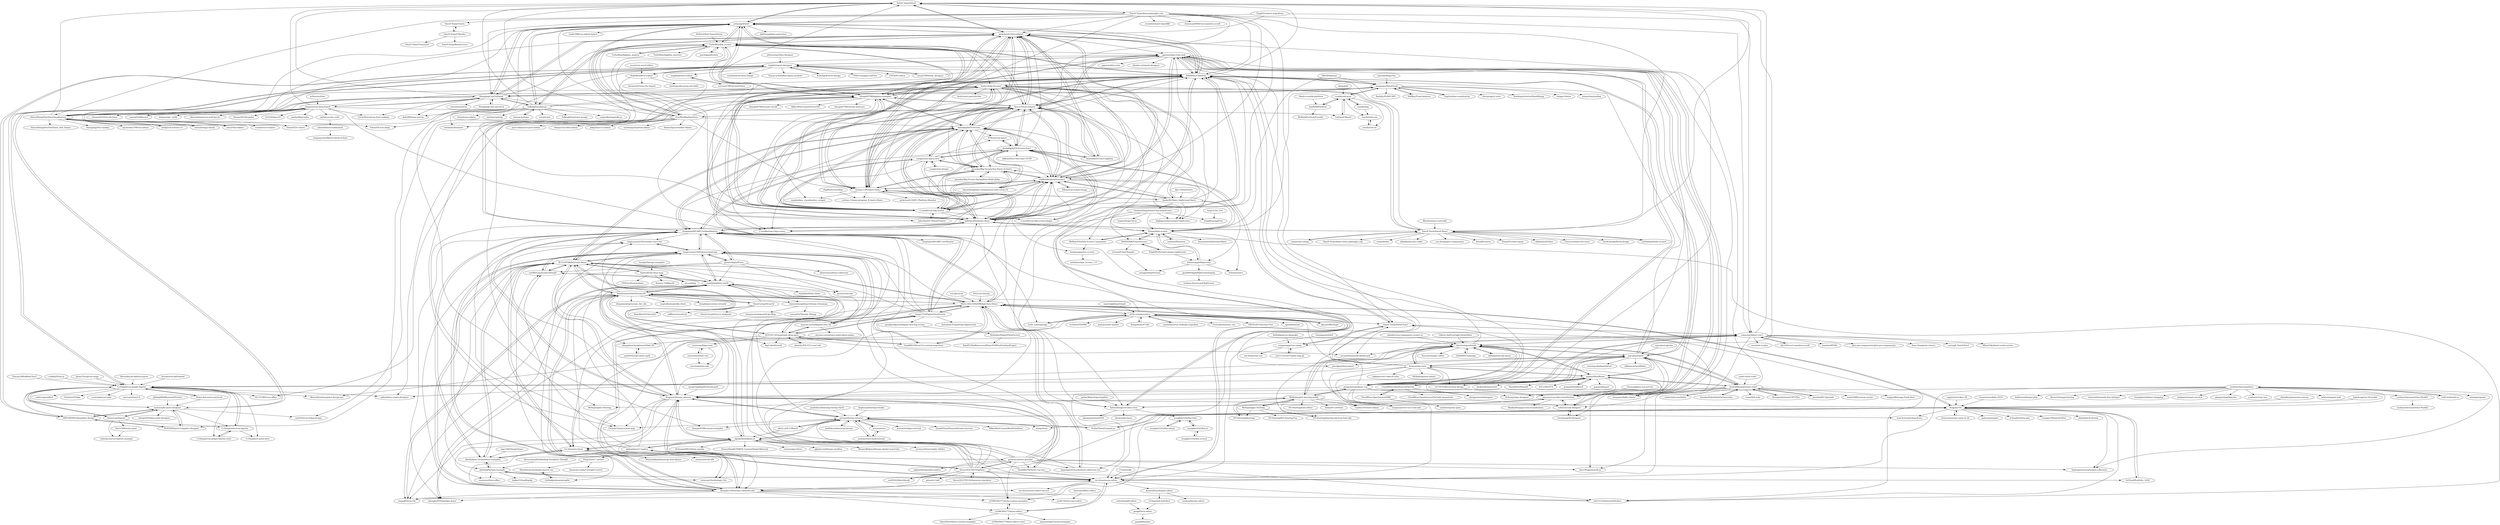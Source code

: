 digraph G {
"DataV-Team/DataV" -> "yyhsong/iDataV" ["e"=1]
"DataV-Team/DataV" -> "DataV-Team/datav.jiaminghi.com" ["e"=1]
"DataV-Team/DataV" -> "jackchen0120/vueDataV" ["e"=1]
"frangoteam/FUXA" -> "le5le-com/meta2d.js" ["e"=1]
"TangSY/echarts-map-demo" -> "jackchen0120/vueDataV" ["e"=1]
"TangSY/echarts-map-demo" -> "vaemusic/datav-vue3" ["e"=1]
"TangSY/echarts-map-demo" -> "yyhsong/iDataV" ["e"=1]
"le5le-com/topology" -> "le5le-com/meta2d.js" ["e"=1]
"shzlw/poli" -> "ruisibi/rsbi-pom" ["e"=1]
"nagix/mini-tokyo-3d" -> "dragonir/3d" ["e"=1]
"xinglie/report-designer" -> "CcSimple/vue-plugin-hiprint"
"xinglie/report-designer" -> "myliuxia/kr-print-designer"
"xinglie/report-designer" -> "SXX19950910/manifest-design"
"xinglie/report-designer" -> "xinglie/printer-editor"
"xinglie/report-designer" -> "ROYIANS/print-template-designer"
"xinglie/report-designer" -> "Kchengz/k-form-design" ["e"=1]
"xinglie/report-designer" -> "ggymm/data-view-web"
"xinglie/report-designer" -> "SNFocus/approvalFlow" ["e"=1]
"xinglie/report-designer" -> "a7650/h5-editor" ["e"=1]
"xinglie/report-designer" -> "HelloWoed/vue-report"
"xinglie/report-designer" -> "xiaoai7904/web_designer" ["e"=1]
"xinglie/report-designer" -> "ddiu8081/ChartFun"
"xinglie/report-designer" -> "sscfaith/avue-form-design" ["e"=1]
"xinglie/report-designer" -> "Nayacco/workflow-bpmn-modeler" ["e"=1]
"xinglie/report-designer" -> "xaboy/form-create-designer" ["e"=1]
"josdirksen/learning-threejs-third" -> "puxiao/threejs-tutorial" ["e"=1]
"ruisibi/rsbi-pom" -> "ruisibi/olap"
"ruisibi/rsbi-pom" -> "ruisibi/rsbi-vue"
"ruisibi/rsbi-pom" -> "baidu/BIPlatform"
"ruisibi/rsbi-pom" -> "TuiQiao/CBoard" ["e"=1]
"ruisibi/rsbi-pom" -> "wangyapu/DataVisual"
"ruisibi/rsbi-pom" -> "ruisibi/rsbi-os"
"dongsuo/vue-data-board" -> "HongqingCao/GitDataV"
"dongsuo/vue-data-board" -> "SimonZhangITer/DataVisualization"
"dongsuo/vue-data-board" -> "DataV-Team/DataV" ["e"=1]
"dongsuo/vue-data-board" -> "jbaysolutions/vue-grid-layout" ["e"=1]
"dongsuo/vue-data-board" -> "ddiu8081/ChartFun"
"dongsuo/vue-data-board" -> "jsjzh/vue-tiny-code"
"dongsuo/vue-data-board" -> "dream2023/f-render" ["e"=1]
"dongsuo/vue-data-board" -> "GavinZhuLei/vue-form-making" ["e"=1]
"dongsuo/vue-data-board" -> "ly525/luban-h5" ["e"=1]
"dongsuo/vue-data-board" -> "parlay96/pl-table" ["e"=1]
"dongsuo/vue-data-board" -> "dream2023/vue-ele-form" ["e"=1]
"dongsuo/vue-data-board" -> "wwenj/tripRecord" ["e"=1]
"dongsuo/vue-data-board" -> "dongsuo/py_vislib"
"dongsuo/vue-data-board" -> "le5le-com/topology" ["e"=1]
"dongsuo/vue-data-board" -> "TuiQiao/CBoard" ["e"=1]
"bym110/vue-echarts" -> "daidaibg/IofTV-Screen"
"bym110/vue-echarts" -> "jackchen0120/vueDataV"
"bym110/vue-echarts" -> "zhangti0708/bigdata-examples"
"bym110/vue-echarts" -> "nichan-13/Echarts-Demo"
"bym110/vue-echarts" -> "L-noodle/vue-big-screen"
"bym110/vue-echarts" -> "ddiu8081/ChartFun"
"bym110/vue-echarts" -> "ggymm/data-view-web"
"bym110/vue-echarts" -> "qiyankai/Big-Screen-Vue-Datav-Echarts"
"bym110/vue-echarts" -> "chellel/dashboard-project"
"bym110/vue-echarts" -> "daidaibg/IofTV-Screen-Vue3"
"bym110/vue-echarts" -> "babybrotherzb/my-datav"
"bym110/vue-echarts" -> "yyhsong/iDataV"
"bym110/vue-echarts" -> "biubiubiu01/vue3-bigData" ["e"=1]
"bym110/vue-echarts" -> "tmqq2333/DigitalTwinScreen"
"bym110/vue-echarts" -> "iGaoWei/BigDataView"
"linghuam/boutique-books" -> "puxiao/threejs-tutorial" ["e"=1]
"HongqingCao/GitDataV" -> "ddiu8081/ChartFun"
"HongqingCao/GitDataV" -> "yyhsong/iDataV"
"HongqingCao/GitDataV" -> "DataV-Team/DataV" ["e"=1]
"HongqingCao/GitDataV" -> "SimonZhangITer/DataVisualization"
"HongqingCao/GitDataV" -> "dongsuo/vue-data-board"
"HongqingCao/GitDataV" -> "jackchen0120/vueDataV"
"HongqingCao/GitDataV" -> "TalkingData/inmap"
"HongqingCao/GitDataV" -> "HongqingCao/v-portal-ui" ["e"=1]
"HongqingCao/GitDataV" -> "wangyapu/DataVisual"
"HongqingCao/GitDataV" -> "ElemeFE/v-charts" ["e"=1]
"HongqingCao/GitDataV" -> "kobef08/map-canvas" ["e"=1]
"HongqingCao/GitDataV" -> "TurboWay/big_screen"
"HongqingCao/GitDataV" -> "GavinZhuLei/vue-form-making" ["e"=1]
"HongqingCao/GitDataV" -> "nmxiaowei/avue" ["e"=1]
"HongqingCao/GitDataV" -> "L-noodle/vue-big-screen"
"alwxkxk/iot-visualization-examples" -> "alwxkxk/threejs-example"
"alwxkxk/iot-visualization-examples" -> "fh332393900/threejs-demo"
"alwxkxk/iot-visualization-examples" -> "fengtianxi001/MF-TurbineMonitor"
"alwxkxk/iot-visualization-examples" -> "vis-three/vis-three"
"phynos/WebTopo" -> "le5le-com/meta2d.js" ["e"=1]
"phynos/WebTopo" -> "ddiu8081/ChartFun" ["e"=1]
"xiaoai7904/web_designer" -> "xinglie/report-designer" ["e"=1]
"xiaoai7904/web_designer" -> "ggymm/data-view-web" ["e"=1]
"HelloWoed/vue-report" -> "foolsogood/custom-ele-table"
"HelloWoed/vue-report" -> "dream2023/vue-ele-import"
"HelloWoed/vue-report" -> "cxy0303/vue-lodop-design"
"DataV-Team/datav.jiaminghi.com" -> "DataV-Team/DataV" ["e"=1]
"DataV-Team/datav.jiaminghi.com" -> "jackchen0120/vueDataV"
"DataV-Team/datav.jiaminghi.com" -> "ddiu8081/ChartFun"
"DataV-Team/datav.jiaminghi.com" -> "L-noodle/vue-big-screen"
"DataV-Team/datav.jiaminghi.com" -> "SimonZhangITer/DataVisualization"
"DataV-Team/datav.jiaminghi.com" -> "DataV-Team/Charts"
"DataV-Team/datav.jiaminghi.com" -> "yyhsong/iDataV"
"DataV-Team/datav.jiaminghi.com" -> "HongqingCao/GitDataV"
"DataV-Team/datav.jiaminghi.com" -> "bym110/vue-echarts"
"DataV-Team/datav.jiaminghi.com" -> "vaemusic/datav-vue3"
"DataV-Team/datav.jiaminghi.com" -> "chellel/dashboard-project"
"DataV-Team/datav.jiaminghi.com" -> "DataV-Team/DataV-Vue3"
"DataV-Team/datav.jiaminghi.com" -> "ecomfe/echarts-liquidfill" ["e"=1]
"DataV-Team/datav.jiaminghi.com" -> "chenxuan0000/vue-seamless-scroll" ["e"=1]
"DataV-Team/datav.jiaminghi.com" -> "DataV-Team/DataV-React"
"hellodigua/vue-danmaku" -> "yangyanggu/vue-amap" ["e"=1]
"daoke0818/pro_bigScreenCharts" -> "chellel/dashboard-project"
"daoke0818/pro_bigScreenCharts" -> "hzzly/credit-bi-react"
"daoke0818/pro_bigScreenCharts" -> "Sioxas/data-screen"
"daoke0818/pro_bigScreenCharts" -> "bigbigx/echart-project-bigScreen-"
"daoke0818/pro_bigScreenCharts" -> "nichan-13/Echarts-Demo"
"daoke0818/pro_bigScreenCharts" -> "qiyankai/Big-Screen-Vue-Datav-Echarts"
"daoke0818/pro_bigScreenCharts" -> "leimite/appleBigscreen"
"daoke0818/pro_bigScreenCharts" -> "GerhardYang/SmartCityLargeScreen"
"daoke0818/pro_bigScreenCharts" -> "ddiu8081/ChartFun"
"daoke0818/pro_bigScreenCharts" -> "bym110/vue-echarts"
"daoke0818/pro_bigScreenCharts" -> "L-noodle/vue-big-screen"
"yyhsong/iDataV" -> "DataV-Team/DataV" ["e"=1]
"yyhsong/iDataV" -> "TurboWay/big_screen"
"yyhsong/iDataV" -> "ddiu8081/ChartFun"
"yyhsong/iDataV" -> "HongqingCao/GitDataV"
"yyhsong/iDataV" -> "TalkingData/inmap"
"yyhsong/iDataV" -> "jackchen0120/vueDataV"
"yyhsong/iDataV" -> "iGaoWei/BigDataView"
"yyhsong/iDataV" -> "bym110/vue-echarts"
"yyhsong/iDataV" -> "zhangti0708/bigdata-examples"
"yyhsong/iDataV" -> "zxwk1998/vue-admin-better" ["e"=1]
"yyhsong/iDataV" -> "dataease/dataease" ["e"=1]
"yyhsong/iDataV" -> "JakHuang/form-generator" ["e"=1]
"yyhsong/iDataV" -> "MrXujiang/h5-Dooring" ["e"=1]
"yyhsong/iDataV" -> "ElemeFE/v-charts" ["e"=1]
"yyhsong/iDataV" -> "jeecgboot/jimureport" ["e"=1]
"tianshb/MagicToe" -> "wangyapu/DataVisual" ["e"=1]
"brunosimon/folio-2019" -> "dragonir/3d" ["e"=1]
"GerhardYang/SmartCityLargeScreen" -> "dongdonyang/Fire"
"GerhardYang/SmartCityLargeScreen" -> "stonerao/Technology-City" ["e"=1]
"GerhardYang/SmartCityLargeScreen" -> "lzugis/Arcgis-for-js"
"GerhardYang/SmartCityLargeScreen" -> "MAYIYIXM/EchartScreen"
"GerhardYang/SmartCityLargeScreen" -> "bigbigx/echart-project-bigScreen-"
"GerhardYang/SmartCityLargeScreen" -> "Sioxas/data-screen"
"ncform/ncform" -> "dongsuo/vue-data-board" ["e"=1]
"HongqingCao/v-portal-ui" -> "HongqingCao/GitDataV" ["e"=1]
"HelloGitHub-Team/Article" -> "TurboWay/big_screen" ["e"=1]
"jobsta/reportbro-designer" -> "xinglie/report-designer" ["e"=1]
"Ovilia/ThreeExample.js" -> "puxiao/threejs-tutorial" ["e"=1]
"Ovilia/ThreeExample.js" -> "dragonir/3d" ["e"=1]
"luosijie/threejs-examples" -> "Saitmob/3d-china-map" ["e"=1]
"PingZi818/echart-project-bigScreen-" -> "MAYIYIXM/EchartScreen"
"PingZi818/echart-project-bigScreen-" -> "leimite/appleBigscreen"
"ZRenu/vue-echats-bmap" -> "chellel/dashboard-project"
"vue-gl/vue-gl" -> "Mario343214420/Webgl-Data-Demo" ["e"=1]
"huqi1/City_Fire" -> "dongdonyang/Fire"
"wwenj/tripRecord" -> "dongsuo/vue-data-board" ["e"=1]
"jsjzh/vue-tiny-code" -> "zzhewd/datavisualization"
"Power-kxLee/vue-print-nb" -> "CcSimple/vue-plugin-hiprint" ["e"=1]
"Power-kxLee/vue-print-nb" -> "myliuxia/kr-print-designer" ["e"=1]
"qihang666/BluetoothPrinter" -> "myliuxia/kr-print-designer" ["e"=1]
"zzhewd/datavisualization" -> "xingxiaoyiyio/React-Quick-eChart"
"MrManYoYo/Vue-Screen-Component" -> "Sioxas/data-screen"
"MrManYoYo/Vue-Screen-Component" -> "hengwangm/vue-screen"
"ddiu8081/ChartFun" -> "lizhensheng/vue-data-view"
"ddiu8081/ChartFun" -> "yyhsong/iDataV"
"ddiu8081/ChartFun" -> "TurboWay/big_screen"
"ddiu8081/ChartFun" -> "ggymm/data-view-web"
"ddiu8081/ChartFun" -> "hzzly/credit-bi-react"
"ddiu8081/ChartFun" -> "HongqingCao/GitDataV"
"ddiu8081/ChartFun" -> "miyuesc/vue-data-visualization"
"ddiu8081/ChartFun" -> "bym110/vue-echarts"
"ddiu8081/ChartFun" -> "jackchen0120/vueDataV"
"ddiu8081/ChartFun" -> "L-noodle/vue-big-screen"
"ddiu8081/ChartFun" -> "zhangti0708/bigdata-examples"
"ddiu8081/ChartFun" -> "nichan-13/Echarts-Demo"
"ddiu8081/ChartFun" -> "babybrotherzb/my-datav"
"ddiu8081/ChartFun" -> "DataV-Team/DataV" ["e"=1]
"ddiu8081/ChartFun" -> "wangyapu/DataVisual"
"hinnncom/hiprint" -> "CcSimple/vue-plugin-hiprint"
"hinnncom/hiprint" -> "Haru1990/easy-print"
"hinnncom/hiprint" -> "rubickecho/vue-hiprint-example"
"hinnncom/hiprint" -> "CcSimple/electron-hiprint"
"hinnncom/hiprint" -> "myliuxia/kr-print-designer"
"scscms/CNPrint-VueEditor" -> "xinglie/printer-editor"
"leimite/appleBigscreen" -> "gezi666/AppleBigScreenDisplay"
"leimite/appleBigscreen" -> "wanggn/largeScreen"
"leimite/appleBigscreen" -> "hel2o/moniter"
"leimite/appleBigscreen" -> "Sioxas/data-screen"
"akira-cn/ICG-WebGL" -> "alphardex/kokomi.js" ["e"=1]
"akira-cn/ICG-WebGL" -> "puxiao/threejs-tutorial" ["e"=1]
"hengwangm/vue-screen" -> "xieliuduo/wjw_Screen_1.0"
"DataV-Team/CRender" -> "DataV-Team/Charts"
"DataV-Team/CRender" -> "DataV-Team/Transition"
"DataV-Team/CRender" -> "DataV-Team/BezierCurve"
"wangbin3162/bin-ui" -> "wangbin3162/bin-ui-next"
"wangbin3162/bin-ui" -> "wangbin3162/bin-data"
"wangbin3162/bin-data" -> "wangbin3162/bin-admin"
"wangbin3162/bin-data" -> "wangbin3162/bin-ui"
"gezi666/AppleBigScreenDisplay" -> "tsubasa-kun/crowd-BigScreen"
"DataV-Team/Charts" -> "DataV-Team/CRender"
"xinglie/printer-editor" -> "scscms/CNPrint-VueEditor"
"wangbin3162/bin-admin" -> "wangbin3162/bin-data"
"chellel/dashboard-project" -> "nichan-13/Echarts-Demo"
"chellel/dashboard-project" -> "daoke0818/pro_bigScreenCharts"
"chellel/dashboard-project" -> "L-noodle/vue-big-screen"
"chellel/dashboard-project" -> "qiyankai/Big-Screen-Vue-Datav-Echarts"
"chellel/dashboard-project" -> "daidaibg/IofTV-Screen"
"chellel/dashboard-project" -> "lanweihong/data-visualization-with-covid-19"
"chellel/dashboard-project" -> "hzzly/credit-bi-react"
"chellel/dashboard-project" -> "babybrotherzb/my-datav"
"chellel/dashboard-project" -> "Sioxas/data-screen"
"chellel/dashboard-project" -> "bym110/vue-echarts"
"chellel/dashboard-project" -> "jackchen0120/vueDataV"
"chellel/dashboard-project" -> "ggymm/data-view-web"
"chellel/dashboard-project" -> "bigbigx/echart-project-bigScreen-"
"chellel/dashboard-project" -> "ZRenu/vue-echats-bmap"
"chellel/dashboard-project" -> "hengwangm/vue-screen"
"nichan-13/Echarts-Demo" -> "chellel/dashboard-project"
"nichan-13/Echarts-Demo" -> "zhangti0708/bigdata-examples"
"nichan-13/Echarts-Demo" -> "babybrotherzb/my-datav"
"nichan-13/Echarts-Demo" -> "bym110/vue-echarts"
"nichan-13/Echarts-Demo" -> "nichan-13/mini-program_Echarts-Demo"
"nichan-13/Echarts-Demo" -> "TurboWay/big_screen"
"nichan-13/Echarts-Demo" -> "ddiu8081/ChartFun"
"nichan-13/Echarts-Demo" -> "hzzly/credit-bi-react"
"nichan-13/Echarts-Demo" -> "daidaibg/IofTV-Screen-Vue3"
"nichan-13/Echarts-Demo" -> "nygula/data_visualization_cockpit"
"nichan-13/Echarts-Demo" -> "daoke0818/pro_bigScreenCharts"
"nichan-13/Echarts-Demo" -> "daidaibg/IofTV-Screen"
"nichan-13/Echarts-Demo" -> "L-noodle/vue-big-screen"
"nichan-13/Echarts-Demo" -> "jackchen0120/EC-Platform-Monitor"
"nichan-13/Echarts-Demo" -> "jackchen0120/vueDataV"
"biubiubiu01/vue3-bigData" -> "jackchen0120/vueDataV" ["e"=1]
"biubiubiu01/vue3-bigData" -> "daidaibg/IofTV-Screen-Vue3" ["e"=1]
"biubiubiu01/vue3-bigData" -> "bym110/vue-echarts" ["e"=1]
"biubiubiu01/vue3-bigData" -> "daidaibg/IofTV-Screen" ["e"=1]
"vis-three/scene-editor" -> "vis-three/vis-three"
"vis-three/scene-editor" -> "vis-three/scene-editor-service"
"vis-three/scene-editor" -> "mlt131220/Astral3DEditor" ["e"=1]
"vis-three/scene-editor" -> "z2586300277/three-editor"
"vis-three/scene-editor" -> "JousenZhou/display-editor"
"vis-three/scene-editor" -> "zhangbo126/threejs-3dmodel-edit"
"vis-three/scene-editor" -> "Mario343214420/Webgl-Data-Demo"
"vis-three/scene-editor" -> "alwxkxk/threejs-example"
"vis-three/scene-editor" -> "sxguojf/three-tile" ["e"=1]
"DataV-Team/DataV-React" -> "hzzly/credit-bi-react"
"DataV-Team/DataV-React" -> "uiwjs/react-amap" ["e"=1]
"DataV-Team/DataV-React" -> "babybrotherzb/my-datav"
"DataV-Team/DataV-React" -> "DataV-Team/datav-react.jiaminghi.com"
"DataV-Team/DataV-React" -> "DataV-Team/DataV" ["e"=1]
"DataV-Team/DataV-React" -> "umijs/father" ["e"=1]
"DataV-Team/DataV-React" -> "alibaba/ali-react-table" ["e"=1]
"DataV-Team/DataV-React" -> "ant-design/pro-components" ["e"=1]
"DataV-Team/DataV-React" -> "AntmJS/vantui" ["e"=1]
"DataV-Team/DataV-React" -> "ddiu8081/ChartFun"
"DataV-Team/DataV-React" -> "ElemeFE/react-amap" ["e"=1]
"DataV-Team/DataV-React" -> "alibaba/GGEditor" ["e"=1]
"DataV-Team/DataV-React" -> "hustcc/echarts-for-react" ["e"=1]
"DataV-Team/DataV-React" -> "brick-design/brick-design" ["e"=1]
"DataV-Team/DataV-React" -> "jetlinks/jetlinks-ui-antd" ["e"=1]
"Mario343214420/Webgl-Data-Demo" -> "vis-three/scene-editor"
"Mario343214420/Webgl-Data-Demo" -> "fengtianxi001/MF-TurbineMonitor"
"Mario343214420/Webgl-Data-Demo" -> "hawk86104/vue3-ts-cesium-map-show" ["e"=1]
"Mario343214420/Webgl-Data-Demo" -> "fh332393900/threejs-demo"
"Mario343214420/Webgl-Data-Demo" -> "hepengwei/visualization-collection-vue" ["e"=1]
"Mario343214420/Webgl-Data-Demo" -> "zhangbo126/threejs-3dmodel-edit"
"Mario343214420/Webgl-Data-Demo" -> "zhengjie9510/webgis-demo" ["e"=1]
"Mario343214420/Webgl-Data-Demo" -> "hululuuuuu/GlobeStream3D"
"Mario343214420/Webgl-Data-Demo" -> "tmqq2333/DigitalTwinScreen"
"Mario343214420/Webgl-Data-Demo" -> "mlt131220/Astral3DEditor" ["e"=1]
"Mario343214420/Webgl-Data-Demo" -> "chellel/dashboard-project"
"Mario343214420/Webgl-Data-Demo" -> "vis-three/vis-three"
"Mario343214420/Webgl-Data-Demo" -> "tingyuxuan2302/threejs-learning"
"Mario343214420/Webgl-Data-Demo" -> "le5le-com/meta2d.js"
"Mario343214420/Webgl-Data-Demo" -> "dragonir/3d"
"L-noodle/vue-big-screen" -> "jackchen0120/vueDataV"
"L-noodle/vue-big-screen" -> "chellel/dashboard-project"
"L-noodle/vue-big-screen" -> "bym110/vue-echarts"
"L-noodle/vue-big-screen" -> "daidaibg/IofTV-Screen"
"L-noodle/vue-big-screen" -> "ddiu8081/ChartFun"
"L-noodle/vue-big-screen" -> "ggymm/data-view-web"
"L-noodle/vue-big-screen" -> "qiyankai/Big-Screen-Vue-Datav-Echarts"
"L-noodle/vue-big-screen" -> "L-noodle/vue-big-screen-plugin"
"L-noodle/vue-big-screen" -> "zhangti0708/bigdata-examples"
"L-noodle/vue-big-screen" -> "nichan-13/Echarts-Demo"
"L-noodle/vue-big-screen" -> "TurboWay/big_screen"
"L-noodle/vue-big-screen" -> "hzzly/credit-bi-react"
"L-noodle/vue-big-screen" -> "JohnYan2017/SmartCharts" ["e"=1]
"L-noodle/vue-big-screen" -> "DataV-Team/DataV" ["e"=1]
"L-noodle/vue-big-screen" -> "babybrotherzb/my-datav"
"jackchen0120/vueDataV" -> "bym110/vue-echarts"
"jackchen0120/vueDataV" -> "L-noodle/vue-big-screen"
"jackchen0120/vueDataV" -> "DataV-Team/DataV" ["e"=1]
"jackchen0120/vueDataV" -> "daidaibg/IofTV-Screen"
"jackchen0120/vueDataV" -> "ddiu8081/ChartFun"
"jackchen0120/vueDataV" -> "zhangti0708/bigdata-examples"
"jackchen0120/vueDataV" -> "yyhsong/iDataV"
"jackchen0120/vueDataV" -> "chellel/dashboard-project"
"jackchen0120/vueDataV" -> "biubiubiu01/vue3-bigData" ["e"=1]
"jackchen0120/vueDataV" -> "HongqingCao/GitDataV"
"jackchen0120/vueDataV" -> "babybrotherzb/my-datav"
"jackchen0120/vueDataV" -> "iGaoWei/BigDataView"
"jackchen0120/vueDataV" -> "nichan-13/Echarts-Demo"
"jackchen0120/vueDataV" -> "TurboWay/big_screen"
"jackchen0120/vueDataV" -> "ggymm/data-view-web"
"0xFloyd/Portfolio_2020" -> "dragonir/3d" ["e"=1]
"puxiao/notes" -> "puxiao/react-hook-tutorial" ["e"=1]
"puxiao/notes" -> "puxiao/threejs-tutorial"
"TurboWay/big_screen" -> "yyhsong/iDataV"
"TurboWay/big_screen" -> "ddiu8081/ChartFun"
"TurboWay/big_screen" -> "nichan-13/Echarts-Demo"
"TurboWay/big_screen" -> "zhangti0708/bigdata-examples"
"TurboWay/big_screen" -> "L-noodle/vue-big-screen"
"TurboWay/big_screen" -> "TalkingData/inmap"
"TurboWay/big_screen" -> "TurboWay/bigdata_analyse" ["e"=1]
"TurboWay/big_screen" -> "jackchen0120/vueDataV"
"TurboWay/big_screen" -> "TurboWay/bigdata_practice" ["e"=1]
"TurboWay/big_screen" -> "ggymm/data-view-web"
"TurboWay/big_screen" -> "bym110/vue-echarts"
"TurboWay/big_screen" -> "hzzly/credit-bi-react"
"TurboWay/big_screen" -> "babybrotherzb/my-datav"
"TurboWay/big_screen" -> "parzulpan/livebox" ["e"=1]
"TurboWay/big_screen" -> "JohnYan2017/SmartCharts" ["e"=1]
"wangyapu/DataVisual" -> "TingGe/data-visualization"
"wangyapu/DataVisual" -> "Sioxas/data-screen"
"wangyapu/DataVisual" -> "zhouningyi/v-note" ["e"=1]
"wangyapu/DataVisual" -> "ruisibi/rsbi-pom"
"wangyapu/DataVisual" -> "ddiu8081/ChartFun"
"wangyapu/DataVisual" -> "hrwhisper/twitterDataMining" ["e"=1]
"wangyapu/DataVisual" -> "tengge1/datav"
"wangyapu/DataVisual" -> "yexiaochai/medlog" ["e"=1]
"wangyapu/DataVisual" -> "flashlxy/PyMICAPS" ["e"=1]
"wangyapu/DataVisual" -> "HongqingCao/GitDataV"
"wangyapu/DataVisual" -> "HatBoy/Pcap-Analyzer" ["e"=1]
"puxiao/react-hook-tutorial" -> "puxiao/notes" ["e"=1]
"puxiao/react-hook-tutorial" -> "puxiao/threejs-tutorial" ["e"=1]
"JaimeCheng/vue-esign" -> "CcSimple/vue-plugin-hiprint" ["e"=1]
"Baidu-ecom/bi-platform" -> "baidu/BIPlatform" ["e"=1]
"dhruvmisra/Pathfinding-Visualizer-ThreeJS" -> "alwxkxk/threejs-example" ["e"=1]
"anji-plus/captcha" -> "anji-plus/report" ["e"=1]
"zhangti0708/bigdata-examples" -> "bym110/vue-echarts"
"zhangti0708/bigdata-examples" -> "nichan-13/Echarts-Demo"
"zhangti0708/bigdata-examples" -> "zhangti0708/cesium-examples" ["e"=1]
"zhangti0708/bigdata-examples" -> "zhangti0708/cesium-city3d" ["e"=1]
"zhangti0708/bigdata-examples" -> "daidaibg/IofTV-Screen"
"zhangti0708/bigdata-examples" -> "jackchen0120/vueDataV"
"zhangti0708/bigdata-examples" -> "babybrotherzb/my-datav"
"zhangti0708/bigdata-examples" -> "ddiu8081/ChartFun"
"zhangti0708/bigdata-examples" -> "TurboWay/big_screen"
"zhangti0708/bigdata-examples" -> "hzzly/credit-bi-react"
"zhangti0708/bigdata-examples" -> "MikesWei/CesiumVectorTile" ["e"=1]
"zhangti0708/bigdata-examples" -> "nygula/data_visualization_cockpit"
"zhangti0708/bigdata-examples" -> "zhangti0708/cesium-measure" ["e"=1]
"zhangti0708/bigdata-examples" -> "CesiumChina/cesium-map" ["e"=1]
"zhangti0708/bigdata-examples" -> "yyhsong/iDataV"
"Kchengz/k-form-design" -> "xinglie/report-designer" ["e"=1]
"babybrotherzb/my-datav" -> "hzzly/credit-bi-react"
"babybrotherzb/my-datav" -> "qiyankai/Big-Screen-Vue-Datav-Echarts"
"babybrotherzb/my-datav" -> "nichan-13/Echarts-Demo"
"babybrotherzb/my-datav" -> "L-noodle/react-big-screen"
"babybrotherzb/my-datav" -> "chellel/dashboard-project"
"babybrotherzb/my-datav" -> "vangleer/es-big-screen"
"babybrotherzb/my-datav" -> "zhangti0708/bigdata-examples"
"babybrotherzb/my-datav" -> "daidaibg/IofTV-Screen"
"babybrotherzb/my-datav" -> "bym110/vue-echarts"
"babybrotherzb/my-datav" -> "ddiu8081/ChartFun"
"babybrotherzb/my-datav" -> "fengtianxi001/MF-TurbineMonitor"
"babybrotherzb/my-datav" -> "DataV-Team/DataV-React"
"babybrotherzb/my-datav" -> "Sioxas/data-screen"
"babybrotherzb/my-datav" -> "lizhensheng/vue-data-view"
"babybrotherzb/my-datav" -> "jackchen0120/vueDataV"
"fyl080801/vjdesign" -> "AnsGoo/openDataV" ["e"=1]
"cscan/vue-excel-editor" -> "HelloWoed/vue-report" ["e"=1]
"lijie-1024/echarts" -> "daoke0818/pro_bigScreenCharts"
"lizhensheng/vue-data-view" -> "ddiu8081/ChartFun"
"lizhensheng/vue-data-view" -> "miyuesc/vue-data-visualization"
"lizhensheng/vue-data-view" -> "lijiuhui/gin-basic" ["e"=1]
"lizhensheng/vue-data-view" -> "jiguiquan/cloud2020" ["e"=1]
"lizhensheng/vue-data-view" -> "wangbin3162/bin-data"
"parlay96/pl-drag-template" -> "lizhensheng/vue-data-view" ["e"=1]
"xiao149/ThreeJsDemo" -> "alwxkxk/iot-visualization-examples" ["e"=1]
"Haru1990/easy-print" -> "rubickecho/vue-hiprint-example"
"parzulpan/livebox" -> "TurboWay/big_screen" ["e"=1]
"alwxkxk/threejs-example" -> "alwxkxk/iot-visualization-examples"
"alwxkxk/threejs-example" -> "kaikai55/loadbigobj"
"alwxkxk/threejs-example" -> "stonerao/three-effect" ["e"=1]
"alwxkxk/threejs-example" -> "stonerao/Technology-City" ["e"=1]
"alwxkxk/threejs-example" -> "vis-three/scene-editor"
"uiwjs/react-amap" -> "DataV-Team/DataV-React" ["e"=1]
"ldwonday/zh-address-parse" -> "CcSimple/vue-plugin-hiprint" ["e"=1]
"hzzly/credit-bi-react" -> "babybrotherzb/my-datav"
"hzzly/credit-bi-react" -> "ddiu8081/ChartFun"
"hzzly/credit-bi-react" -> "Sioxas/data-screen"
"hzzly/credit-bi-react" -> "chellel/dashboard-project"
"hzzly/credit-bi-react" -> "hzzly/react-particle-line"
"hzzly/credit-bi-react" -> "DataV-Team/DataV-React"
"hzzly/credit-bi-react" -> "daoke0818/pro_bigScreenCharts"
"hzzly/credit-bi-react" -> "zhangti0708/bigdata-examples"
"hzzly/credit-bi-react" -> "lizhensheng/vue-data-view"
"hzzly/credit-bi-react" -> "fengtianxi001/MF-TurbineMonitor"
"hzzly/credit-bi-react" -> "qiyankai/Big-Screen-Vue-Datav-Echarts"
"hzzly/credit-bi-react" -> "nichan-13/Echarts-Demo"
"hzzly/credit-bi-react" -> "L-noodle/react-big-screen"
"hzzly/credit-bi-react" -> "bigbigx/echart-project-bigScreen-"
"hzzly/credit-bi-react" -> "MrManYoYo/Vue-Screen-Component"
"jetlinks/jetlinks-ui-antd" -> "DataV-Team/DataV-React" ["e"=1]
"SXX19950910/manifest-design" -> "ROYIANS/print-template-designer"
"SXX19950910/manifest-design" -> "myliuxia/kr-print-designer"
"SXX19950910/manifest-design" -> "xinglie/report-designer"
"PigMerit/virusMap" -> "nichan-13/mini-program_Echarts-Demo"
"L-noodle/vue-big-screen-plugin" -> "daidaibg/IofTV-Screen-Vue3"
"wangrongding/frontend-park" -> "dragonir/threejs-odessey" ["e"=1]
"puxiao/threejs-tutorial" -> "dragonir/threejs-odessey"
"puxiao/threejs-tutorial" -> "dragonir/3d"
"puxiao/threejs-tutorial" -> "puxiao/notes"
"puxiao/threejs-tutorial" -> "Ovilia/ThreeExample.js" ["e"=1]
"puxiao/threejs-tutorial" -> "alphardex/kokomi.js"
"puxiao/threejs-tutorial" -> "troisjs/trois" ["e"=1]
"puxiao/threejs-tutorial" -> "josdirksen/learning-threejs" ["e"=1]
"puxiao/threejs-tutorial" -> "zhangti0708/cesium-examples" ["e"=1]
"puxiao/threejs-tutorial" -> "CesiumChina/cesium-map" ["e"=1]
"puxiao/threejs-tutorial" -> "puxiao/webgpu-tutorial" ["e"=1]
"puxiao/threejs-tutorial" -> "akira-cn/ICG-WebGL" ["e"=1]
"puxiao/threejs-tutorial" -> "hululuuuuu/GlobeStream3D"
"puxiao/threejs-tutorial" -> "puxiao/react-hook-tutorial" ["e"=1]
"puxiao/threejs-tutorial" -> "QuarkGluonPlasma/threejs-exercize" ["e"=1]
"puxiao/threejs-tutorial" -> "MikesWei/CesiumMeshVisualizer" ["e"=1]
"TurboWay/bigdata_analyse" -> "TurboWay/big_screen" ["e"=1]
"337547038/vue-form-design" -> "miyuesc/vue-data-visualization" ["e"=1]
"H5-Dooring/dooringx" -> "MrXujiang/v6.dooring.public" ["e"=1]
"iGaoWei/BigDataView" -> "yyhsong/iDataV"
"iGaoWei/BigDataView" -> "bym110/vue-echarts"
"iGaoWei/BigDataView" -> "zhangti0708/bigdata-examples"
"iGaoWei/BigDataView" -> "jackchen0120/vueDataV"
"iGaoWei/BigDataView" -> "DataV-Team/DataV" ["e"=1]
"iGaoWei/BigDataView" -> "daidaibg/IofTV-Screen"
"iGaoWei/BigDataView" -> "dataease/dataease" ["e"=1]
"iGaoWei/BigDataView" -> "TurboWay/big_screen"
"iGaoWei/BigDataView" -> "soybeanjs/soybean-admin" ["e"=1]
"iGaoWei/BigDataView" -> "HalseySpicy/Geeker-Admin" ["e"=1]
"iGaoWei/BigDataView" -> "pure-admin/vue-pure-admin" ["e"=1]
"iGaoWei/BigDataView" -> "vbenjs/vue-vben-admin" ["e"=1]
"iGaoWei/BigDataView" -> "501351981/vue-office" ["e"=1]
"iGaoWei/BigDataView" -> "nichan-13/Echarts-Demo"
"iGaoWei/BigDataView" -> "jekip/naive-ui-admin" ["e"=1]
"brunosimon/my-room-in-3d" -> "dragonir/3d" ["e"=1]
"anji-plus/report" -> "AnsGoo/openDataV"
"anji-plus/report" -> "jeecgboot/jimureport" ["e"=1]
"anji-plus/report" -> "ggymm/data-view-web"
"anji-plus/report" -> "ddiu8081/ChartFun"
"anji-plus/report" -> "miyuesc/vue-data-visualization"
"anji-plus/report" -> "pengxiaotian/datav-vue"
"anji-plus/report" -> "xinglie/report-designer"
"anji-plus/report" -> "gcpaas/DataRoom"
"anji-plus/report" -> "colaiven/cola-designer"
"anji-plus/report" -> "CcSimple/vue-plugin-hiprint"
"anji-plus/report" -> "food-billboard/create-chart"
"anji-plus/report" -> "running-elephant/datart" ["e"=1]
"anji-plus/report" -> "datageartech/datagear" ["e"=1]
"anji-plus/report" -> "dromara/go-view"
"anji-plus/report" -> "alldatacenter/alldata" ["e"=1]
"ggymm/data-view-web" -> "colaiven/cola-designer"
"ggymm/data-view-web" -> "miyuesc/vue-data-visualization"
"ggymm/data-view-web" -> "ddiu8081/ChartFun"
"ggymm/data-view-web" -> "ggymm/data-view"
"ggymm/data-view-web" -> "bym110/vue-echarts"
"ggymm/data-view-web" -> "pengxiaotian/datav-vue"
"ggymm/data-view-web" -> "HelloWoed/vue-report"
"ggymm/data-view-web" -> "chellel/dashboard-project"
"ggymm/data-view-web" -> "L-noodle/vue-big-screen"
"ggymm/data-view-web" -> "lizhensheng/vue-data-view"
"ggymm/data-view-web" -> "datahu-cn/report-designer"
"ggymm/data-view-web" -> "heyuhangs/bi-designer"
"ggymm/data-view-web" -> "zzcandor/lowcode-dashboard" ["e"=1]
"ggymm/data-view-web" -> "anji-plus/report"
"ggymm/data-view-web" -> "xinglie/report-designer"
"fengtianxi001/MF-TurbineMonitor" -> "fh332393900/threejs-demo"
"fengtianxi001/MF-TurbineMonitor" -> "alwxkxk/iot-visualization-examples"
"fengtianxi001/MF-TurbineMonitor" -> "fengtianxi001/MF-UavMonitor" ["e"=1]
"fengtianxi001/MF-TurbineMonitor" -> "vangleer/es-big-screen"
"fengtianxi001/MF-TurbineMonitor" -> "Mario343214420/Webgl-Data-Demo"
"fengtianxi001/MF-TurbineMonitor" -> "daidaibg/IofTV-Screen"
"fengtianxi001/MF-TurbineMonitor" -> "tingyuxuan2302/threejs-learning"
"fengtianxi001/MF-TurbineMonitor" -> "gyrate/digitalFarm"
"fengtianxi001/MF-TurbineMonitor" -> "tingyuxuan2302/cesium-vue3-vite" ["e"=1]
"fengtianxi001/MF-TurbineMonitor" -> "dragonir/threejs-odessey"
"fengtianxi001/MF-TurbineMonitor" -> "hzzly/credit-bi-react"
"fengtianxi001/MF-TurbineMonitor" -> "mlt131220/Astral3DEditor" ["e"=1]
"fengtianxi001/MF-TurbineMonitor" -> "babybrotherzb/my-datav"
"fengtianxi001/MF-TurbineMonitor" -> "CesiumChina/cesium-map" ["e"=1]
"fengtianxi001/MF-TurbineMonitor" -> "zhengjie9510/webgis-demo" ["e"=1]
"pengxiaotian/datav-vue" -> "ggymm/data-view-web"
"pengxiaotian/datav-vue" -> "AnsGoo/openDataV"
"pengxiaotian/datav-vue" -> "vaemusic/datav-vue3"
"pengxiaotian/datav-vue" -> "ddiu8081/ChartFun"
"pengxiaotian/datav-vue" -> "Mario343214420/Webgl-Data-Demo"
"pengxiaotian/datav-vue" -> "buqiyuan/vite-vue3-lowcode" ["e"=1]
"pengxiaotian/datav-vue" -> "DataV-Team/DataV-Vue3"
"pengxiaotian/datav-vue" -> "DataV-Team/DataV" ["e"=1]
"pengxiaotian/datav-vue" -> "anji-plus/report"
"pengxiaotian/datav-vue" -> "MrXujiang/v6.dooring.public"
"pengxiaotian/datav-vue" -> "jackchen0120/vueDataV"
"pengxiaotian/datav-vue" -> "miyuesc/vue-data-visualization"
"pengxiaotian/datav-vue" -> "vis-three/scene-editor"
"pengxiaotian/datav-vue" -> "dragonir/threejs-odessey"
"pengxiaotian/datav-vue" -> "Kchengz/epic-designer" ["e"=1]
"MrXujiang/v6.dooring.public" -> "MrXujiang/pc-Dooring"
"MrXujiang/v6.dooring.public" -> "H5-Dooring/dooringx" ["e"=1]
"MrXujiang/v6.dooring.public" -> "MrXujiang/h5-Dooring" ["e"=1]
"MrXujiang/v6.dooring.public" -> "H5-Dooring/dooring-electron-lowcode"
"MrXujiang/v6.dooring.public" -> "H5-Dooring/mitu-editor" ["e"=1]
"MrXujiang/v6.dooring.public" -> "AnsGoo/openDataV"
"MrXujiang/v6.dooring.public" -> "ddiu8081/ChartFun"
"MrXujiang/v6.dooring.public" -> "buqiyuan/vite-vue3-lowcode" ["e"=1]
"MrXujiang/v6.dooring.public" -> "think2011/ref-line" ["e"=1]
"MrXujiang/v6.dooring.public" -> "pengxiaotian/datav-vue"
"MrXujiang/v6.dooring.public" -> "taozhi1010/nest-admin" ["e"=1]
"huiyan-fe/mapv" -> "TalkingData/inmap" ["e"=1]
"maxGraph/maxGraph" -> "le5le-com/meta2d.js" ["e"=1]
"tmqq2333/DigitalTwinScreen" -> "hawk86104/vue3-ts-cesium-map-show" ["e"=1]
"tmqq2333/DigitalTwinScreen" -> "goodgoodgreat/Digital-twin-big-screen"
"tmqq2333/DigitalTwinScreen" -> "1035141145/wantonly-drag-open"
"tmqq2333/DigitalTwinScreen" -> "bym110/vue-echarts"
"tmqq2333/DigitalTwinScreen" -> "Mario343214420/Webgl-Data-Demo"
"tmqq2333/DigitalTwinScreen" -> "fengtianxi001/MF-TurbineMonitor"
"tmqq2333/DigitalTwinScreen" -> "tingyuxuan2302/threejs-learning"
"tmqq2333/DigitalTwinScreen" -> "fh332393900/threejs-demo"
"tmqq2333/DigitalTwinScreen" -> "Autodesk-Forge/forge-digital-twin" ["e"=1]
"tmqq2333/DigitalTwinScreen" -> "anyone-yuren/degital-twin-3d"
"tmqq2333/DigitalTwinScreen" -> "babybrotherzb/my-datav"
"tmqq2333/DigitalTwinScreen" -> "chellel/dashboard-project"
"le5le-com/meta2d.js" -> "yaolunmao/vue-webtopo-svgeditor" ["e"=1]
"le5le-com/meta2d.js" -> "phynos/WebTopo" ["e"=1]
"le5le-com/meta2d.js" -> "le5le-com/topology" ["e"=1]
"le5le-com/meta2d.js" -> "frangoteam/FUXA" ["e"=1]
"le5le-com/meta2d.js" -> "Grnetsky/meta2d_vue"
"le5le-com/meta2d.js" -> "OXOYO/X-Flowchart-Vue" ["e"=1]
"le5le-com/meta2d.js" -> "Mario343214420/Webgl-Data-Demo"
"le5le-com/meta2d.js" -> "fengtianxi001/MF-TurbineMonitor"
"le5le-com/meta2d.js" -> "vis-three/scene-editor"
"le5le-com/meta2d.js" -> "vis-three/vis-three"
"le5le-com/meta2d.js" -> "opendidi/mind"
"le5le-com/meta2d.js" -> "riclolsen/OSHMI" ["e"=1]
"le5le-com/meta2d.js" -> "god-jason/iot-master" ["e"=1]
"le5le-com/meta2d.js" -> "DataV-Team/DataV-Vue3"
"le5le-com/meta2d.js" -> "zhangbo126/threejs-3dmodel-edit"
"qiyankai/Big-Screen-Vue-Datav-Echarts" -> "qiyankai/Big-Screen-SpringBoot-Redis-Jieba"
"qiyankai/Big-Screen-Vue-Datav-Echarts" -> "daidaibg/IofTV-Screen"
"qiyankai/Big-Screen-Vue-Datav-Echarts" -> "lanweihong/data-visualization-with-covid-19"
"qiyankai/Big-Screen-Vue-Datav-Echarts" -> "L-noodle/react-big-screen"
"qiyankai/Big-Screen-Vue-Datav-Echarts" -> "babybrotherzb/my-datav"
"qiyankai/Big-Screen-Vue-Datav-Echarts" -> "chellel/dashboard-project"
"qiyankai/Big-Screen-Vue-Datav-Echarts" -> "bym110/vue-echarts"
"qiyankai/Big-Screen-Vue-Datav-Echarts" -> "vangleer/es-big-screen"
"JohnYan2017/SmartCharts" -> "L-noodle/vue-big-screen" ["e"=1]
"JohnYan2017/SmartCharts" -> "chellel/dashboard-project" ["e"=1]
"xfy520/vue3-seamless-scroll" -> "vaemusic/datav-vue3" ["e"=1]
"miyuesc/vue-data-visualization" -> "ggymm/data-view-web"
"miyuesc/vue-data-visualization" -> "ddiu8081/ChartFun"
"miyuesc/vue-data-visualization" -> "lizhensheng/vue-data-view"
"miyuesc/vue-data-visualization" -> "MankaiHuang/screen-visualization"
"miyuesc/vue-data-visualization" -> "colaiven/cola-designer"
"nie-ny/blog" -> "Saitmob/3d-china-map"
"Yiuman/bpmn-vue-activiti" -> "miyuesc/vue-data-visualization" ["e"=1]
"colaiven/cola-designer" -> "heyuhangs/bi-designer"
"colaiven/cola-designer" -> "ggymm/data-view-web"
"colaiven/cola-designer" -> "miyuesc/vue-data-visualization"
"lanweihong/data-visualization-with-covid-19" -> "qiyankai/Big-Screen-Vue-Datav-Echarts"
"lanweihong/data-visualization-with-covid-19" -> "chellel/dashboard-project"
"myliuxia/kr-print-designer" -> "SXX19950910/manifest-design"
"myliuxia/kr-print-designer" -> "ROYIANS/print-template-designer"
"myliuxia/kr-print-designer" -> "CcSimple/vue-plugin-hiprint"
"myliuxia/kr-print-designer" -> "xinglie/report-designer"
"myliuxia/kr-print-designer" -> "cheng365/lodop-print-designer"
"myliuxia/kr-print-designer" -> "cxy0303/vue-lodop-design"
"myliuxia/kr-print-designer" -> "hinnncom/hiprint"
"myliuxia/kr-print-designer" -> "CcSimple/electron-hiprint"
"hrynko/vue-pdf-embed" -> "CcSimple/vue-plugin-hiprint" ["e"=1]
"yaolunmao/vue-webtopo-svgeditor" -> "le5le-com/meta2d.js" ["e"=1]
"ruisibi/rsbi-os" -> "ruisibi/rsbi-vue"
"heyuhangs/bi-designer" -> "colaiven/cola-designer"
"MrXujiang/pc-Dooring" -> "MrXujiang/v6.dooring.public"
"MrXujiang/pc-Dooring" -> "H5-Dooring/dooring-electron-lowcode"
"MrXujiang/pc-Dooring" -> "H5-Dooring/H5-Dooring-Vue"
"MrXujiang/pc-Dooring" -> "H5-Dooring/dooringx" ["e"=1]
"goodgoodgreat/Digital-twin-big-screen" -> "Xudarker/DigitalTwinFactory"
"wangbin3162/bin-ui-next" -> "wangbin3162/bin-ui"
"ruisibi/rsbi-vue" -> "ruisibi/rsbi-os"
"qiyankai/Big-Screen-SpringBoot-Redis-Jieba" -> "qiyankai/Big-Screen-Vue-Datav-Echarts"
"ezshine/AwesomeSites" -> "lxfater/inpaint-web" ["e"=1]
"ezshine/AwesomeSites" -> "CaliCastle/cali.so" ["e"=1]
"ezshine/AwesomeSites" -> "ezshine/AwesomeSites-Pack01"
"ezshine/AwesomeSites" -> "meetqy/aspoem" ["e"=1]
"ezshine/AwesomeSites" -> "dragonir/threejs-odessey"
"ezshine/AwesomeSites" -> "kadirnar/whisper-plus" ["e"=1]
"ezshine/AwesomeSites" -> "hepengwei/visualization-collection" ["e"=1]
"ezshine/AwesomeSites" -> "ifyour/cf-image-hosting" ["e"=1]
"ezshine/AwesomeSites" -> "chenxwh/insanely-fast-whisper" ["e"=1]
"ezshine/AwesomeSites" -> "huanghanzhilian/c-shopping" ["e"=1]
"ezshine/AwesomeSites" -> "weijunext/smart-excel-ai" ["e"=1]
"ezshine/AwesomeSites" -> "vis-three/scene-editor"
"ezshine/AwesomeSites" -> "qianguyihao/blog-list" ["e"=1]
"ezshine/AwesomeSites" -> "dragonir/3d"
"ezshine/AwesomeSites" -> "yeahwu/v2ray-wss" ["e"=1]
"CcSimple/vue-plugin-hiprint" -> "xinglie/report-designer"
"CcSimple/vue-plugin-hiprint" -> "CcSimple/electron-hiprint"
"CcSimple/vue-plugin-hiprint" -> "myliuxia/kr-print-designer"
"CcSimple/vue-plugin-hiprint" -> "hinnncom/hiprint"
"CcSimple/vue-plugin-hiprint" -> "CcSimple/sv-print-docs"
"CcSimple/vue-plugin-hiprint" -> "501351981/vue-office" ["e"=1]
"CcSimple/vue-plugin-hiprint" -> "Power-kxLee/vue-print-nb" ["e"=1]
"CcSimple/vue-plugin-hiprint" -> "CcSimple/vue-plugin-hiprint-start"
"CcSimple/vue-plugin-hiprint" -> "Moonofweisheng/wot-design-uni" ["e"=1]
"CcSimple/vue-plugin-hiprint" -> "SXX19950910/manifest-design"
"CcSimple/vue-plugin-hiprint" -> "codercup/unibest" ["e"=1]
"CcSimple/vue-plugin-hiprint" -> "VisActor/VTable" ["e"=1]
"CcSimple/vue-plugin-hiprint" -> "x-extends/vxe-table" ["e"=1]
"CcSimple/vue-plugin-hiprint" -> "umicro/uView2.0" ["e"=1]
"CcSimple/vue-plugin-hiprint" -> "xaboy/form-create-designer" ["e"=1]
"enryteam/bigscreen" -> "enryteam/smart-city"
"enryteam/bigscreen" -> "enryteam/lowcode"
"sahadev/vue-component-creater-ui" -> "AnsGoo/openDataV" ["e"=1]
"Saitmob/3d-china-map" -> "nie-ny/blog"
"Saitmob/3d-china-map" -> "fh332393900/threejs-demo"
"Saitmob/3d-china-map" -> "193Eric/threejs-demo"
"Saitmob/3d-china-map" -> "flowers-10/Map3D"
"alibaba/lowcode-demo" -> "AnsGoo/openDataV" ["e"=1]
"chinaBerg/awesome-canvas" -> "dragonir/3d" ["e"=1]
"yue1123/vue3-baidu-map-gl" -> "yangyanggu/vue-amap" ["e"=1]
"AnsGoo/openDataV" -> "food-billboard/create-chart"
"AnsGoo/openDataV" -> "pengxiaotian/datav-vue"
"AnsGoo/openDataV" -> "fyl080801/vjdesign" ["e"=1]
"AnsGoo/openDataV" -> "buqiyuan/vite-vue3-lowcode" ["e"=1]
"AnsGoo/openDataV" -> "dromara/go-view"
"AnsGoo/openDataV" -> "anji-plus/report"
"AnsGoo/openDataV" -> "gcpaas/DataRoom"
"AnsGoo/openDataV" -> "zzcandor/lowcode-dashboard" ["e"=1]
"AnsGoo/openDataV" -> "alibaba/lowcode-demo" ["e"=1]
"AnsGoo/openDataV" -> "woai3c/visual-drag-demo" ["e"=1]
"AnsGoo/openDataV" -> "Tencent/tmagic-editor" ["e"=1]
"AnsGoo/openDataV" -> "ddiu8081/ChartFun"
"AnsGoo/openDataV" -> "vaemusic/datav-vue3"
"AnsGoo/openDataV" -> "MrXujiang/v6.dooring.public"
"AnsGoo/openDataV" -> "xaboy/form-create-designer" ["e"=1]
"vaemusic/datav-vue3" -> "DataV-Team/DataV-Vue3"
"vaemusic/datav-vue3" -> "pengxiaotian/datav-vue"
"vaemusic/datav-vue3" -> "jrainlau/MY-Kit" ["e"=1]
"vaemusic/datav-vue3" -> "xfy520/vue3-seamless-scroll" ["e"=1]
"vaemusic/datav-vue3" -> "AnsGoo/openDataV"
"vaemusic/datav-vue3" -> "Auto-Plugin/autofit.js" ["e"=1]
"vaemusic/datav-vue3" -> "plus-pro-components/plus-pro-components" ["e"=1]
"vaemusic/datav-vue3" -> "Ares-Chang/uni-vitesse" ["e"=1]
"vaemusic/datav-vue3" -> "DataV-Team/DataV" ["e"=1]
"vaemusic/datav-vue3" -> "Moonofweisheng/wot-design-uni" ["e"=1]
"vaemusic/datav-vue3" -> "costaq/E-DataV-Vue3"
"vaemusic/datav-vue3" -> "Alfred-Skyblue/v-scale-screen" ["e"=1]
"vaemusic/datav-vue3" -> "yangyanggu/vue-amap"
"vaemusic/datav-vue3" -> "wocwin/t-ui-plus" ["e"=1]
"alphardex/kokomi.js" -> "alphardex/su7-replica"
"alphardex/kokomi.js" -> "dragonir/threejs-odessey"
"alphardex/kokomi.js" -> "xiaolidan00/my-earth"
"alphardex/kokomi.js" -> "MasatoMakino/threejs-shader-materials" ["e"=1]
"alphardex/kokomi.js" -> "stonerao/three-effect" ["e"=1]
"alphardex/kokomi.js" -> "nytimes/three-loader-3dtiles" ["e"=1]
"alphardex/kokomi.js" -> "vis-three/scene-editor"
"alphardex/kokomi.js" -> "Alchemist0823/three.quarks" ["e"=1]
"alphardex/kokomi.js" -> "hululuuuuu/GlobeStream3D"
"alphardex/kokomi.js" -> "FarazzShaikh/THREE-CustomShaderMaterial" ["e"=1]
"alphardex/kokomi.js" -> "vis-three/vis-three"
"alphardex/kokomi.js" -> "tentone/geo-three" ["e"=1]
"alphardex/kokomi.js" -> "gkjohnson/threejs-sandbox" ["e"=1]
"alphardex/kokomi.js" -> "stonerao/Technology-City" ["e"=1]
"alphardex/kokomi.js" -> "puxiao/threejs-tutorial"
"enryteam/smart-city" -> "enryteam/bigscreen"
"enryteam/smart-city" -> "enryteam/lowcode"
"dragonir/3d" -> "puxiao/threejs-tutorial"
"dragonir/3d" -> "dragonir/threejs-odessey"
"dragonir/3d" -> "hepengwei/visualization-collection" ["e"=1]
"dragonir/3d" -> "troisjs/trois" ["e"=1]
"dragonir/3d" -> "z2586300277/three-cesium-examples" ["e"=1]
"dragonir/3d" -> "Mario343214420/Webgl-Data-Demo"
"dragonir/3d" -> "woai3c/visual-drag-demo" ["e"=1]
"dragonir/3d" -> "0xFloyd/Portfolio_2020" ["e"=1]
"dragonir/3d" -> "brunosimon/my-room-in-3d" ["e"=1]
"dragonir/3d" -> "galacean/engine" ["e"=1]
"dragonir/3d" -> "w3reality/three-geo" ["e"=1]
"dragonir/3d" -> "mlt131220/Astral3DEditor" ["e"=1]
"dragonir/3d" -> "tengge1/ShadowEditor" ["e"=1]
"dragonir/3d" -> "Ovilia/ThreeExample.js" ["e"=1]
"dragonir/3d" -> "ykob/sketch-threejs" ["e"=1]
"hawk86104/vue3-ts-cesium-map-show" -> "tmqq2333/DigitalTwinScreen" ["e"=1]
"hawk86104/vue3-ts-cesium-map-show" -> "1035141145/wantonly-drag-open" ["e"=1]
"hawk86104/vue3-ts-cesium-map-show" -> "Mario343214420/Webgl-Data-Demo" ["e"=1]
"daidaibg/IofTV-Screen" -> "bym110/vue-echarts"
"daidaibg/IofTV-Screen" -> "daidaibg/IofTV-Screen-Vue3"
"daidaibg/IofTV-Screen" -> "qiyankai/Big-Screen-Vue-Datav-Echarts"
"daidaibg/IofTV-Screen" -> "chellel/dashboard-project"
"daidaibg/IofTV-Screen" -> "zhangti0708/bigdata-examples"
"daidaibg/IofTV-Screen" -> "jackchen0120/vueDataV"
"daidaibg/IofTV-Screen" -> "vangleer/es-big-screen"
"daidaibg/IofTV-Screen" -> "L-noodle/vue-big-screen"
"daidaibg/IofTV-Screen" -> "fengtianxi001/MF-TurbineMonitor"
"daidaibg/IofTV-Screen" -> "babybrotherzb/my-datav"
"daidaibg/IofTV-Screen" -> "fh332393900/threejs-demo"
"daidaibg/IofTV-Screen" -> "ZTStory/vue-datav"
"daidaibg/IofTV-Screen" -> "nichan-13/Echarts-Demo"
"daidaibg/IofTV-Screen" -> "L-noodle/react-big-screen"
"daidaibg/IofTV-Screen" -> "ddiu8081/ChartFun"
"dromara/go-view" -> "AnsGoo/openDataV"
"dromara/go-view" -> "kakajun/vue3-sketch-ruler" ["e"=1]
"dromara/go-view" -> "taozhi1010/nest-admin" ["e"=1]
"dromara/go-view" -> "MrXujiang/next-admin" ["e"=1]
"dromara/go-view" -> "pengxiaotian/datav-vue"
"dromara/go-view" -> "vaemusic/datav-vue3"
"dromara/go-view" -> "colaiven/cola-designer"
"dromara/go-view" -> "le5le-com/meta2d.js"
"dromara/go-view" -> "anji-plus/report"
"dromara/go-view" -> "gcpaas/DataRoom"
"dromara/go-view" -> "DataV-Team/DataV-Vue3"
"dromara/go-view" -> "Auto-Plugin/autofit.js" ["e"=1]
"dromara/go-view" -> "337547038/vue-form-design" ["e"=1]
"food-billboard/create-chart" -> "AnsGoo/openDataV"
"food-billboard/create-chart" -> "xiaopujun/light-chaser" ["e"=1]
"food-billboard/create-chart" -> "ggymm/data-view-web"
"food-billboard/create-chart" -> "Kuingsmile/word-GPT-Plus" ["e"=1]
"food-billboard/create-chart" -> "Kchengz/epic-designer" ["e"=1]
"food-billboard/create-chart" -> "JessYan0913/pictode" ["e"=1]
"food-billboard/create-chart" -> "gcpaas/DataRoom"
"food-billboard/create-chart" -> "xiaoli1999/custom-avatar" ["e"=1]
"food-billboard/create-chart" -> "engigu/Message-Push-Nest" ["e"=1]
"food-billboard/create-chart" -> "ranbuch/accessibility" ["e"=1]
"food-billboard/create-chart" -> "hepengwei/visualization-collection-vue" ["e"=1]
"food-billboard/create-chart" -> "buxuku/VideoSubtitleGenerator" ["e"=1]
"food-billboard/create-chart" -> "tenie/SQLucky" ["e"=1]
"food-billboard/create-chart" -> "colaiven/cola-designer"
"food-billboard/create-chart" -> "anji-plus/report"
"vis-three/vis-three" -> "vis-three/scene-editor"
"vis-three/vis-three" -> "alwxkxk/iot-visualization-examples"
"vis-three/vis-three" -> "vis-three/scene-editor-service"
"vis-three/vis-three" -> "Shiotsukikaedesari/cpc-web-library"
"vis-three/vis-three" -> "stonerao/w3d-edit" ["e"=1]
"vis-three/vis-three" -> "fh332393900/threejs-demo"
"123wg/web-wzEditor" -> "gong9/twin-editor"
"TingGe/data-visualization" -> "wangyapu/DataVisual"
"JousenZhou/display-editor" -> "123wg/web-wzEditor"
"JousenZhou/display-editor" -> "aoobao/threejs-editor"
"CloudWise-OpenSource/FlyFish" -> "CloudWise-OpenSource/OMP"
"CloudWise-OpenSource/FlyFish" -> "CloudWise-OpenSource/FlyFishComponents"
"CloudWise-OpenSource/FlyFish" -> "gcpaas/DataRoom"
"CloudWise-OpenSource/FlyFish" -> "datageartech/datagear" ["e"=1]
"CcSimple/electron-hiprint" -> "CcSimple/sv-print-docs"
"CcSimple/electron-hiprint" -> "CcSimple/vue-plugin-hiprint-start"
"CcSimple/electron-hiprint" -> "CcSimple/vue-plugin-hiprint"
"CloudWise-OpenSource/OMP" -> "CloudWise-OpenSource/FlyFish"
"CloudWise-OpenSource/OMP" -> "unixhot/opsany-paas" ["e"=1]
"yangyanggu/vue-amap" -> "yue1123/vue3-baidu-map-gl" ["e"=1]
"yangyanggu/vue-amap" -> "uni-helper/uni-use" ["e"=1]
"yangyanggu/vue-amap" -> "DataV-Team/DataV-Vue3"
"Xudarker/DigitalTwinFactory" -> "RoadToTheMetaverse/R2mvE04WindTurbineProject"
"coder-hxl/x-crawl" -> "food-billboard/create-chart" ["e"=1]
"CaliCastle/cali.so" -> "ezshine/AwesomeSites" ["e"=1]
"StavinLi/Workflow-Vue3" -> "CcSimple/vue-plugin-hiprint" ["e"=1]
"crabbly/Print.js" -> "CcSimple/vue-plugin-hiprint" ["e"=1]
"fritx/vue-threejs" -> "Mario343214420/Webgl-Data-Demo" ["e"=1]
"DataV-Team/DataV-Vue3" -> "vaemusic/datav-vue3"
"DataV-Team/DataV-Vue3" -> "yangyanggu/vue-amap"
"DataV-Team/DataV-Vue3" -> "daidaibg/IofTV-Screen-Vue3"
"tingyuxuan2302/cesium-vue3-vite" -> "tingyuxuan2302/threejs-learning" ["e"=1]
"GhostCatcg/3d-earth" -> "GhostCatcg/three-ts-webpack"
"GhostCatcg/3d-earth" -> "RainManGO/3d-earth" ["e"=1]
"GhostCatcg/3d-earth" -> "hululuuuuu/GlobeStream3D"
"GhostCatcg/3d-earth" -> "xiaolidan00/my-earth"
"GhostCatcg/3d-earth" -> "jeffbeene/synthcity"
"dragonir/threejs-odessey" -> "puxiao/threejs-tutorial"
"dragonir/threejs-odessey" -> "alphardex/kokomi.js"
"dragonir/threejs-odessey" -> "hululuuuuu/GlobeStream3D"
"dragonir/threejs-odessey" -> "dragonir/3d"
"dragonir/threejs-odessey" -> "fengtianxi001/MF-TurbineMonitor"
"dragonir/threejs-odessey" -> "tingyuxuan2302/cesium-vue3-vite" ["e"=1]
"dragonir/threejs-odessey" -> "vis-three/vis-three"
"dragonir/threejs-odessey" -> "fh332393900/threejs-demo"
"dragonir/threejs-odessey" -> "CesiumChina/cesium-map" ["e"=1]
"dragonir/threejs-odessey" -> "Steve245270533/gallery"
"dragonir/threejs-odessey" -> "hawk86104/three-vue-tres" ["e"=1]
"dragonir/threejs-odessey" -> "sxguojf/three-tile" ["e"=1]
"dragonir/threejs-odessey" -> "zhangbo126/threejs-3dmodel-edit"
"dragonir/threejs-odessey" -> "tingyuxuan2302/threejs-learning"
"dragonir/threejs-odessey" -> "xiaolidan00/my-earth"
"F-star/suika" -> "vis-three/scene-editor" ["e"=1]
"TBEDP/datavjs" -> "wangyapu/DataVisual"
"TBEDP/datavjs" -> "Sioxas/data-screen"
"staringos/mtbird" -> "AnsGoo/openDataV" ["e"=1]
"staringos/mtbird" -> "vis-three/scene-editor" ["e"=1]
"daidaibg/IofTV-Screen-Vue3" -> "daidaibg/IofTV-Screen"
"daidaibg/IofTV-Screen-Vue3" -> "ZTStory/vue-datav"
"daidaibg/IofTV-Screen-Vue3" -> "vangleer/es-big-screen"
"daidaibg/IofTV-Screen-Vue3" -> "L-noodle/vue-big-screen-plugin"
"daidaibg/IofTV-Screen-Vue3" -> "bym110/vue-echarts"
"daidaibg/IofTV-Screen-Vue3" -> "biubiubiu01/vue3-bigData" ["e"=1]
"daidaibg/IofTV-Screen-Vue3" -> "nichan-13/Echarts-Demo"
"daidaibg/IofTV-Screen-Vue3" -> "qiyankai/Big-Screen-Vue-Datav-Echarts"
"daidaibg/IofTV-Screen-Vue3" -> "chellel/dashboard-project"
"daidaibg/IofTV-Screen-Vue3" -> "DataV-Team/DataV-Vue3"
"daidaibg/IofTV-Screen-Vue3" -> "fengtianxi001/MF-TurbineMonitor"
"daidaibg/IofTV-Screen-Vue3" -> "jackchen0120/vueDataV"
"daidaibg/IofTV-Screen-Vue3" -> "talktao/Vue3-Vite-Vant-TS-H5" ["e"=1]
"ZTStory/vue-datav" -> "daidaibg/IofTV-Screen-Vue3"
"ROYIANS/print-template-designer" -> "SXX19950910/manifest-design"
"ROYIANS/print-template-designer" -> "myliuxia/kr-print-designer"
"CcSimple/vue-plugin-hiprint-start" -> "CcSimple/electron-hiprint"
"ezshine/AwesomeSites-Pack01" -> "ezshine/AwesomeSites-Pack02"
"Liberty-liu/Everright-formEditor" -> "AnsGoo/openDataV" ["e"=1]
"gcpaas/DataRoom" -> "gcpaas/DashBoard"
"gcpaas/DataRoom" -> "AnsGoo/openDataV"
"gcpaas/DataRoom" -> "gcpaas/dataset"
"gcpaas/DataRoom" -> "CcSimple/vue-plugin-hiprint"
"gcpaas/DataRoom" -> "CloudWise-OpenSource/FlyFish"
"gcpaas/DataRoom" -> "food-billboard/create-chart"
"gcpaas/DataRoom" -> "anji-plus/report"
"gcpaas/DataRoom" -> "337547038/vue-form-design" ["e"=1]
"gcpaas/DataRoom" -> "pengxiaotian/datav-vue"
"gcpaas/DataRoom" -> "xiaopujun/light-chaser" ["e"=1]
"gcpaas/DataRoom" -> "JackySoft/marsview" ["e"=1]
"gcpaas/DataRoom" -> "Kchengz/epic-designer" ["e"=1]
"gcpaas/DataRoom" -> "PandaXGO/PandaX" ["e"=1]
"gcpaas/DataRoom" -> "dromara/go-view"
"gcpaas/DataRoom" -> "IOT-CS/IOTCS" ["e"=1]
"TuiQiao/CBoard" -> "ruisibi/rsbi-pom" ["e"=1]
"fkhadra/react-contexify" -> "DataV-Team/DataV-React" ["e"=1]
"vangleer/es-drager" -> "vangleer/es-big-screen" ["e"=1]
"Kuingsmile/word-GPT-Plus" -> "food-billboard/create-chart" ["e"=1]
"JessYan0913/pictode" -> "food-billboard/create-chart" ["e"=1]
"1035141145/wantonly-drag-open" -> "skyinfor/FX-GUI-LowCode"
"1035141145/wantonly-drag-open" -> "anyone-yuren/degital-twin-3d"
"1035141145/wantonly-drag-open" -> "tingyuxuan2302/threejs-learning"
"1035141145/wantonly-drag-open" -> "lhpCode/three3d"
"1035141145/wantonly-drag-open" -> "hawk86104/vue3-ts-cesium-map-show" ["e"=1]
"1035141145/wantonly-drag-open" -> "zhangzhenchang/smartPark-3D"
"1035141145/wantonly-drag-open" -> "tmqq2333/DigitalTwinScreen"
"1035141145/wantonly-drag-open" -> "enryteam/bigscreen"
"1035141145/wantonly-drag-open" -> "fh332393900/threejs-demo"
"1035141145/wantonly-drag-open" -> "zzcandor/lowcode-dashboard" ["e"=1]
"HatBoy/Pcap-Analyzer" -> "wangyapu/DataVisual" ["e"=1]
"vangleer/es-big-screen" -> "daidaibg/IofTV-Screen-Vue3"
"vangleer/es-big-screen" -> "L-noodle/react-big-screen"
"vangleer/es-big-screen" -> "fengtianxi001/MF-TurbineMonitor"
"vangleer/es-big-screen" -> "babybrotherzb/my-datav"
"vangleer/es-big-screen" -> "qiyankai/Big-Screen-Vue-Datav-Echarts"
"vangleer/es-big-screen" -> "daidaibg/IofTV-Screen"
"vangleer/es-big-screen" -> "ZTStory/vue-datav"
"vangleer/es-big-screen" -> "vangleer/es-drager" ["e"=1]
"AwesomeXR/xr-editor" -> "zys8119/3d-scene-editor"
"fh332393900/threejs-demo" -> "alwxkxk/iot-visualization-examples"
"fh332393900/threejs-demo" -> "tingyuxuan2302/threejs-learning"
"fh332393900/threejs-demo" -> "fengtianxi001/MF-TurbineMonitor"
"fh332393900/threejs-demo" -> "varrff/nCommunityThreeJS"
"fh332393900/threejs-demo" -> "vis-three/vis-three"
"fh332393900/threejs-demo" -> "daidaibg/IofTV-Screen"
"fh332393900/threejs-demo" -> "Saitmob/3d-china-map"
"fh332393900/threejs-demo" -> "hululuuuuu/GlobeStream3D"
"fh332393900/threejs-demo" -> "Mario343214420/Webgl-Data-Demo"
"fh332393900/threejs-demo" -> "1035141145/wantonly-drag-open"
"fh332393900/threejs-demo" -> "anyone-yuren/degital-twin-3d"
"fh332393900/threejs-demo" -> "dragonir/threejs-odessey"
"fh332393900/threejs-demo" -> "zhangbo126/threejs-3dmodel-edit"
"fh332393900/threejs-demo" -> "alwxkxk/threejs-example"
"fh332393900/threejs-demo" -> "xiaolidan00/my-earth"
"tingyuxuan2302/threejs-learning" -> "fh332393900/threejs-demo"
"tingyuxuan2302/threejs-learning" -> "tingyuxuan2302/cesium-vue3-vite" ["e"=1]
"tingyuxuan2302/threejs-learning" -> "lhpCode/three3d"
"tingyuxuan2302/threejs-learning" -> "anyone-yuren/degital-twin-3d"
"tingyuxuan2302/threejs-learning" -> "varrff/nCommunityThreeJS"
"tingyuxuan2302/threejs-learning" -> "1035141145/wantonly-drag-open"
"tingyuxuan2302/threejs-learning" -> "gyrate/digitalFarm"
"tingyuxuan2302/threejs-learning" -> "xiaolidan00/my-earth"
"tingyuxuan2302/threejs-learning" -> "fengtianxi001/MF-TurbineMonitor"
"tingyuxuan2302/threejs-learning" -> "zhangzhenchang/smartPark-3D"
"tingyuxuan2302/threejs-learning" -> "zhangbo126/threejs-3dmodel-edit"
"skyinfor/FX-GUI-LowCode" -> "1035141145/wantonly-drag-open"
"gong9/twin-editor" -> "gong9/thunder"
"zhangbo126/threejs-3dmodel-edit" -> "zys8119/3d-scene-editor"
"zhangbo126/threejs-3dmodel-edit" -> "vis-three/scene-editor"
"zhangbo126/threejs-3dmodel-edit" -> "mlt131220/Astral3DEditor" ["e"=1]
"zhangbo126/threejs-3dmodel-edit" -> "zhengjie9510/webgis-demo" ["e"=1]
"zhangbo126/threejs-3dmodel-edit" -> "sxguojf/three-tile" ["e"=1]
"zhangbo126/threejs-3dmodel-edit" -> "Mario343214420/Webgl-Data-Demo"
"zhangbo126/threejs-3dmodel-edit" -> "tingyuxuan2302/threejs-learning"
"zhangbo126/threejs-3dmodel-edit" -> "hululuuuuu/GlobeStream3D"
"zhangbo126/threejs-3dmodel-edit" -> "varrff/nCommunityThreeJS"
"zhangbo126/threejs-3dmodel-edit" -> "fh332393900/threejs-demo"
"zhangbo126/threejs-3dmodel-edit" -> "z2586300277/three-editor"
"zhangbo126/threejs-3dmodel-edit" -> "z2586300277/three-cesium-examples" ["e"=1]
"zhangbo126/threejs-3dmodel-edit" -> "tingyuxuan2302/cesium-vue3-vite" ["e"=1]
"Steve245270533/gallery" -> "Steve245270533/character-simulator"
"Steve245270533/gallery" -> "mtsee/vr-hall" ["e"=1]
"Steve245270533/gallery" -> "dragonir/threejs-odessey"
"Steve245270533/gallery" -> "fengtianxi001/MF-TurbineMonitor"
"Steve245270533/gallery" -> "zhangbo126/threejs-3dmodel-edit"
"Steve245270533/gallery" -> "alphardex/kokomi.js"
"Steve245270533/gallery" -> "swift502/Sketchbook" ["e"=1]
"Steve245270533/gallery" -> "gamemcu/www-genshin"
"Steve245270533/gallery" -> "Mario343214420/Webgl-Data-Demo"
"Steve245270533/gallery" -> "vis-three/scene-editor"
"Steve245270533/gallery" -> "puxiao/threejs-tutorial"
"Steve245270533/gallery" -> "dragonir/3d"
"Steve245270533/gallery" -> "z2586300277/three-cesium-examples" ["e"=1]
"Steve245270533/gallery" -> "xiaolidan00/my-earth"
"Steve245270533/gallery" -> "0xFloyd/Portfolio_2020" ["e"=1]
"Steve245270533/character-simulator" -> "Steve245270533/gallery"
"hepengwei/visualization-collection-vue" -> "Mario343214420/Webgl-Data-Demo" ["e"=1]
"hepengwei/visualization-collection-vue" -> "fengtianxi001/MF-TurbineMonitor" ["e"=1]
"hululuuuuu/GlobeStream3D" -> "xiaolidan00/my-earth"
"hululuuuuu/GlobeStream3D" -> "GhostCatcg/3d-earth"
"hululuuuuu/GlobeStream3D" -> "sxguojf/three-tile" ["e"=1]
"hululuuuuu/GlobeStream3D" -> "dragonir/threejs-odessey"
"hululuuuuu/GlobeStream3D" -> "dengxiaoning/cesium_dev_kit" ["e"=1]
"hululuuuuu/GlobeStream3D" -> "zhengjie9510/webgis-demo" ["e"=1]
"hululuuuuu/GlobeStream3D" -> "fh332393900/threejs-demo"
"hululuuuuu/GlobeStream3D" -> "maptalks/maptalks.three" ["e"=1]
"hululuuuuu/GlobeStream3D" -> "vis-three/scene-editor"
"hululuuuuu/GlobeStream3D" -> "alphardex/kokomi.js"
"hululuuuuu/GlobeStream3D" -> "zhangbo126/threejs-3dmodel-edit"
"hululuuuuu/GlobeStream3D" -> "Mario343214420/Webgl-Data-Demo"
"hululuuuuu/GlobeStream3D" -> "hongfaqiu/cesium-extends" ["e"=1]
"hululuuuuu/GlobeStream3D" -> "tingyuxuan2302/cesium-vue3-vite" ["e"=1]
"hululuuuuu/GlobeStream3D" -> "chemistwang/demo-threejs-chinamap"
"varrff/nCommunityThreeJS" -> "xiaolidan00/my-earth"
"varrff/nCommunityThreeJS" -> "tingyuxuan2302/threejs-learning"
"varrff/nCommunityThreeJS" -> "fh332393900/threejs-demo"
"chemistwang/demo-threejs-chinamap" -> "xuesaiGit/ThreeJs-3Dmap"
"chemistwang/demo-threejs-chinamap" -> "xiaogua-bushigua/3d-geoMap"
"xiaolidan00/my-earth" -> "xiaolidan00/my-three"
"xiaolidan00/my-earth" -> "varrff/nCommunityThreeJS"
"xiaolidan00/my-earth" -> "sxguojf/three-tile" ["e"=1]
"xiaolidan00/my-earth" -> "hululuuuuu/GlobeStream3D"
"xiaolidan00/my-earth" -> "gyrate/runcode"
"xiaolidan00/my-earth" -> "tingyuxuan2302/threejs-learning"
"xiaolidan00/my-earth" -> "chemistwang/demo-threejs-chinamap"
"gcpaas/DashBoard" -> "gcpaas/DataRoom"
"yyp92/threejs-smart-park" -> "zhangzhenchang/smartPark-3D"
"sxguojf/three-tile" -> "xiaolidan00/my-earth" ["e"=1]
"josdirksen/learning-threejs" -> "puxiao/threejs-tutorial" ["e"=1]
"xlsdg/vue-echarts-v3" -> "SimonZhangITer/DataVisualization" ["e"=1]
"gamemcu/www-genshin" -> "alphardex/su7-replica"
"gamemcu/www-genshin" -> "alphardex/kokomi.js"
"gamemcu/www-genshin" -> "Steve245270533/gallery"
"gamemcu/www-genshin" -> "z2586300277/three-cesium-examples" ["e"=1]
"gamemcu/www-genshin" -> "fengtianxi001/MF-TurbineMonitor"
"gamemcu/www-genshin" -> "hepengwei/visualization-collection-vue" ["e"=1]
"gamemcu/www-genshin" -> "hepengwei/visualization-collection" ["e"=1]
"gamemcu/www-genshin" -> "alphardex/genshin-replica"
"gamemcu/www-genshin" -> "Auto-Plugin/autofit.js" ["e"=1]
"gamemcu/www-genshin" -> "hululuuuuu/GlobeStream3D"
"gamemcu/www-genshin" -> "tingyuxuan2302/threejs-learning"
"gamemcu/www-genshin" -> "mlt131220/Astral3DEditor" ["e"=1]
"gamemcu/www-genshin" -> "hawk86104/three-vue-tres" ["e"=1]
"gamemcu/www-genshin" -> "dragonir/threejs-odessey"
"gamemcu/www-genshin" -> "swift502/Sketchbook" ["e"=1]
"buxuku/VideoSubtitleGenerator" -> "food-billboard/create-chart" ["e"=1]
"SimonZhangITer/DataVisualization" -> "HongqingCao/GitDataV"
"SimonZhangITer/DataVisualization" -> "ElemeFE/v-charts" ["e"=1]
"SimonZhangITer/DataVisualization" -> "hieeyh/tong2-family" ["e"=1]
"SimonZhangITer/DataVisualization" -> "lanux/Vue-Admin" ["e"=1]
"SimonZhangITer/DataVisualization" -> "dongsuo/vue-data-board"
"SimonZhangITer/DataVisualization" -> "DataV-Team/DataV" ["e"=1]
"SimonZhangITer/DataVisualization" -> "xlsdg/vue-echarts-v3" ["e"=1]
"SimonZhangITer/DataVisualization" -> "ecomfe/vue-echarts" ["e"=1]
"SimonZhangITer/DataVisualization" -> "ElemeFE/vue-amap" ["e"=1]
"SimonZhangITer/DataVisualization" -> "yyhsong/iDataV"
"SimonZhangITer/DataVisualization" -> "jackchen0120/vueDataV"
"SimonZhangITer/DataVisualization" -> "SimonZhangITer/VueDemo_Sell_Eleme" ["e"=1]
"SimonZhangITer/DataVisualization" -> "shinygang/Vue-cnodejs" ["e"=1]
"SimonZhangITer/DataVisualization" -> "wangyapu/DataVisual"
"SimonZhangITer/DataVisualization" -> "taylorchen709/vue-admin" ["e"=1]
"hawk86104/three-vue-tres" -> "vis-three/scene-editor" ["e"=1]
"hawk86104/three-vue-tres" -> "dragonir/threejs-odessey" ["e"=1]
"hawk86104/three-vue-tres" -> "alphardex/kokomi.js" ["e"=1]
"anyone-yuren/degital-twin-3d" -> "tingyuxuan2302/threejs-learning"
"anyone-yuren/degital-twin-3d" -> "1035141145/wantonly-drag-open"
"anyone-yuren/degital-twin-3d" -> "anyone-yuren/react-antd-admin-pnpm" ["e"=1]
"alphardex/su7-replica" -> "alphardex/kokomi.js"
"alphardex/su7-replica" -> "Pong-lei/su7_imitate"
"alphardex/su7-replica" -> "gamemcu/www-genshin"
"alphardex/su7-replica" -> "hululuuuuu/GlobeStream3D"
"alphardex/su7-replica" -> "xiaolidan00/my-earth"
"alphardex/su7-replica" -> "varrff/nCommunityThreeJS"
"z2586300277/three-editor" -> "z2586300277/three-cesium-examples" ["e"=1]
"z2586300277/three-editor" -> "OpenThree/three-cesium-examples"
"z2586300277/three-editor" -> "vis-three/scene-editor"
"z2586300277/three-editor" -> "z2586300277/three-editor-cores"
"z2586300277/three-editor" -> "jiawanlong/Cesium-Examples" ["e"=1]
"hieeyh/tong2-family" -> "SimonZhangITer/DataVisualization" ["e"=1]
"Pong-lei/su7_imitate" -> "Quantum-Links/CarLightControl"
"Pong-lei/su7_imitate" -> "ASouthernCat/simple-muscle-car"
"GitHubJackson/autopilot" -> "ASouthernCat/simple-muscle-car"
"coderZqs/gltf-editor" -> "gong9/twin-editor"
"zhangzhenchang/smartPark-3D" -> "yyp92/threejs-smart-park"
"hujiulong/vue-3d-model" -> "dragonir/3d" ["e"=1]
"z2586300277/three-cesium-examples" -> "z2586300277/three-editor" ["e"=1]
"lanux/Vue-Admin" -> "SimonZhangITer/DataVisualization" ["e"=1]
"gyrate/digitalFarm" -> "gyrate/runcode"
"gyrate/digitalFarm" -> "tingyuxuan2302/threejs-learning"
"gyrate/digitalFarm" -> "whanxueyu/demo-collection"
"gyrate/digitalFarm" -> "varrff/nCommunityThreeJS"
"gyrate/digitalFarm" -> "xiaolidan00/my-earth"
"gyrate/digitalFarm" -> "fengtianxi001/MF-TurbineMonitor"
"gyrate/digitalFarm" -> "GitHubJackson/autopilot"
"Sioxas/data-screen" -> "MAYIYIXM/EchartScreen"
"Sioxas/data-screen" -> "wanzizi/BIsystem"
"Sioxas/data-screen" -> "leimite/appleBigscreen"
"Sioxas/data-screen" -> "liusunnywindia/echartShow"
"Sioxas/data-screen" -> "hel2o/moniter"
"Sioxas/data-screen" -> "MrManYoYo/Vue-Screen-Component"
"ruisibi/olap" -> "ruisibi/rsbi-vue"
"ruisibi/olap" -> "ruisibi/rsbi-pom"
"ASouthernCat/simple-muscle-car" -> "GitHubJackson/autopilot"
"ivivian/EchartSample" -> "wanggn/largeScreen"
"TalkingData/inmap" -> "huiyan-fe/mapv" ["e"=1]
"TalkingData/inmap" -> "yyhsong/iDataV"
"TalkingData/inmap" -> "iview/iview" ["e"=1]
"TalkingData/inmap" -> "ElemeFE/v-charts" ["e"=1]
"TalkingData/inmap" -> "kobef08/map-canvas" ["e"=1]
"TalkingData/inmap" -> "TalkingData/iview-weapp" ["e"=1]
"TalkingData/inmap" -> "maptalks/maptalks.js" ["e"=1]
"TalkingData/inmap" -> "HongqingCao/GitDataV"
"TalkingData/inmap" -> "ElemeFE/vue-amap" ["e"=1]
"TalkingData/inmap" -> "ddiu8081/ChartFun"
"TalkingData/inmap" -> "TurboWay/big_screen"
"TalkingData/inmap" -> "iview/iview-admin" ["e"=1]
"TalkingData/inmap" -> "wangyapu/DataVisual"
"TalkingData/inmap" -> "DataV-Team/DataV" ["e"=1]
"TalkingData/inmap" -> "spritejs/spritejs" ["e"=1]
"wanzizi/BIsystem" -> "Sioxas/data-screen"
"baidu/BIPlatform" -> "ruisibi/rsbi-pom"
"baidu/BIPlatform" -> "WeBankFinTech/Visualis" ["e"=1]
"MAYIYIXM/EchartScreen" -> "Sioxas/data-screen"
"MAYIYIXM/EchartScreen" -> "ivivian/EchartSample"
"MAYIYIXM/EchartScreen" -> "PingZi818/echart-project-bigScreen-"
"DataV-Team/DataV" ["l"="-3.614,-33.093", "c"=30]
"yyhsong/iDataV" ["l"="-5.309,-35.802"]
"DataV-Team/datav.jiaminghi.com" ["l"="-5.255,-35.779"]
"jackchen0120/vueDataV" ["l"="-5.287,-35.753"]
"frangoteam/FUXA" ["l"="-17.367,-45.668", "c"=366]
"le5le-com/meta2d.js" ["l"="-5.31,-35.622"]
"TangSY/echarts-map-demo" ["l"="-3.35,-33.119", "c"=30]
"vaemusic/datav-vue3" ["l"="-5.371,-35.74"]
"le5le-com/topology" ["l"="-3.831,-32.894", "c"=30]
"shzlw/poli" ["l"="-2.275,15.081", "c"=43]
"ruisibi/rsbi-pom" ["l"="-5.276,-35.925"]
"nagix/mini-tokyo-3d" ["l"="37.657,23.996", "c"=199]
"dragonir/3d" ["l"="-5.225,-35.528"]
"xinglie/report-designer" ["l"="-5.475,-35.683"]
"CcSimple/vue-plugin-hiprint" ["l"="-5.531,-35.69"]
"myliuxia/kr-print-designer" ["l"="-5.538,-35.673"]
"SXX19950910/manifest-design" ["l"="-5.51,-35.668"]
"xinglie/printer-editor" ["l"="-5.517,-35.628"]
"ROYIANS/print-template-designer" ["l"="-5.521,-35.654"]
"Kchengz/k-form-design" ["l"="-3.594,-42.662", "c"=485]
"ggymm/data-view-web" ["l"="-5.363,-35.717"]
"SNFocus/approvalFlow" ["l"="-3.509,-42.674", "c"=485]
"a7650/h5-editor" ["l"="-54.546,-14.435", "c"=301]
"HelloWoed/vue-report" ["l"="-5.494,-35.717"]
"xiaoai7904/web_designer" ["l"="-3.621,-32.74", "c"=30]
"ddiu8081/ChartFun" ["l"="-5.31,-35.751"]
"sscfaith/avue-form-design" ["l"="-3.563,-42.658", "c"=485]
"Nayacco/workflow-bpmn-modeler" ["l"="-3.474,-42.685", "c"=485]
"xaboy/form-create-designer" ["l"="-3.586,-42.695", "c"=485]
"josdirksen/learning-threejs-third" ["l"="35.899,24.645", "c"=98]
"puxiao/threejs-tutorial" ["l"="-5.181,-35.529"]
"ruisibi/olap" ["l"="-5.283,-35.948"]
"ruisibi/rsbi-vue" ["l"="-5.292,-35.964"]
"baidu/BIPlatform" ["l"="-5.256,-35.953"]
"TuiQiao/CBoard" ["l"="-2.34,15.022", "c"=43]
"wangyapu/DataVisual" ["l"="-5.268,-35.846"]
"ruisibi/rsbi-os" ["l"="-5.307,-35.953"]
"dongsuo/vue-data-board" ["l"="-5.232,-35.864"]
"HongqingCao/GitDataV" ["l"="-5.27,-35.813"]
"SimonZhangITer/DataVisualization" ["l"="-5.238,-35.832"]
"jbaysolutions/vue-grid-layout" ["l"="-3.615,-33.042", "c"=30]
"jsjzh/vue-tiny-code" ["l"="-5.187,-35.927"]
"dream2023/f-render" ["l"="-3.606,-42.625", "c"=485]
"GavinZhuLei/vue-form-making" ["l"="-3.675,-32.943", "c"=30]
"ly525/luban-h5" ["l"="-3.671,-32.837", "c"=30]
"parlay96/pl-table" ["l"="-3.462,-32.979", "c"=30]
"dream2023/vue-ele-form" ["l"="-3.621,-42.604", "c"=485]
"wwenj/tripRecord" ["l"="-7.726,-34.673", "c"=48]
"dongsuo/py_vislib" ["l"="-5.214,-35.891"]
"bym110/vue-echarts" ["l"="-5.296,-35.725"]
"daidaibg/IofTV-Screen" ["l"="-5.255,-35.702"]
"zhangti0708/bigdata-examples" ["l"="-5.265,-35.754"]
"nichan-13/Echarts-Demo" ["l"="-5.253,-35.74"]
"L-noodle/vue-big-screen" ["l"="-5.278,-35.734"]
"qiyankai/Big-Screen-Vue-Datav-Echarts" ["l"="-5.279,-35.7"]
"chellel/dashboard-project" ["l"="-5.269,-35.711"]
"daidaibg/IofTV-Screen-Vue3" ["l"="-5.269,-35.691"]
"babybrotherzb/my-datav" ["l"="-5.259,-35.72"]
"biubiubiu01/vue3-bigData" ["l"="-3.374,-35.842", "c"=246]
"tmqq2333/DigitalTwinScreen" ["l"="-5.279,-35.642"]
"iGaoWei/BigDataView" ["l"="-5.334,-35.771"]
"linghuam/boutique-books" ["l"="-7.566,-34.647", "c"=48]
"TalkingData/inmap" ["l"="-5.313,-35.838"]
"HongqingCao/v-portal-ui" ["l"="-20.697,25.378", "c"=534]
"ElemeFE/v-charts" ["l"="-3.736,-33.178", "c"=30]
"kobef08/map-canvas" ["l"="0.286,12.116", "c"=370]
"TurboWay/big_screen" ["l"="-5.287,-35.776"]
"nmxiaowei/avue" ["l"="-3.618,-33.065", "c"=30]
"alwxkxk/iot-visualization-examples" ["l"="-5.27,-35.599"]
"alwxkxk/threejs-example" ["l"="-5.289,-35.566"]
"fh332393900/threejs-demo" ["l"="-5.235,-35.605"]
"fengtianxi001/MF-TurbineMonitor" ["l"="-5.241,-35.637"]
"vis-three/vis-three" ["l"="-5.269,-35.582"]
"phynos/WebTopo" ["l"="-43.6,11.901", "c"=579]
"foolsogood/custom-ele-table" ["l"="-5.523,-35.735"]
"dream2023/vue-ele-import" ["l"="-5.543,-35.733"]
"cxy0303/vue-lodop-design" ["l"="-5.54,-35.711"]
"DataV-Team/Charts" ["l"="-5.156,-35.845"]
"DataV-Team/DataV-Vue3" ["l"="-5.337,-35.72"]
"ecomfe/echarts-liquidfill" ["l"="-3.675,-33.081", "c"=30]
"chenxuan0000/vue-seamless-scroll" ["l"="-3.641,-33.102", "c"=30]
"DataV-Team/DataV-React" ["l"="-5.214,-35.748"]
"hellodigua/vue-danmaku" ["l"="-3.192,-35.727", "c"=246]
"yangyanggu/vue-amap" ["l"="-5.375,-35.76"]
"daoke0818/pro_bigScreenCharts" ["l"="-5.224,-35.725"]
"hzzly/credit-bi-react" ["l"="-5.242,-35.721"]
"Sioxas/data-screen" ["l"="-5.185,-35.759"]
"bigbigx/echart-project-bigScreen-" ["l"="-5.197,-35.719"]
"leimite/appleBigscreen" ["l"="-5.149,-35.757"]
"GerhardYang/SmartCityLargeScreen" ["l"="-5.137,-35.733"]
"zxwk1998/vue-admin-better" ["l"="-3.539,-33.215", "c"=30]
"dataease/dataease" ["l"="-3.625,11.559", "c"=15]
"JakHuang/form-generator" ["l"="-3.63,-32.958", "c"=30]
"MrXujiang/h5-Dooring" ["l"="-3.698,-32.904", "c"=30]
"jeecgboot/jimureport" ["l"="-3.59,11.597", "c"=15]
"tianshb/MagicToe" ["l"="-3.948,12.282", "c"=15]
"brunosimon/folio-2019" ["l"="36.181,24.405", "c"=98]
"dongdonyang/Fire" ["l"="-5.069,-35.737"]
"stonerao/Technology-City" ["l"="35.868,24.866", "c"=98]
"lzugis/Arcgis-for-js" ["l"="-5.098,-35.726"]
"MAYIYIXM/EchartScreen" ["l"="-5.133,-35.759"]
"ncform/ncform" ["l"="-3.641,-42.574", "c"=485]
"HelloGitHub-Team/Article" ["l"="-44.085,11.192", "c"=1049]
"jobsta/reportbro-designer" ["l"="44.37,18.686", "c"=351]
"Ovilia/ThreeExample.js" ["l"="35.872,24.642", "c"=98]
"luosijie/threejs-examples" ["l"="35.945,24.752", "c"=98]
"Saitmob/3d-china-map" ["l"="-5.14,-35.621"]
"PingZi818/echart-project-bigScreen-" ["l"="-5.109,-35.757"]
"ZRenu/vue-echats-bmap" ["l"="-5.275,-35.67"]
"vue-gl/vue-gl" ["l"="36.088,24.747", "c"=98]
"Mario343214420/Webgl-Data-Demo" ["l"="-5.255,-35.608"]
"huqi1/City_Fire" ["l"="-5.021,-35.743"]
"zzhewd/datavisualization" ["l"="-5.161,-35.961"]
"Power-kxLee/vue-print-nb" ["l"="-3.583,-33.25", "c"=30]
"qihang666/BluetoothPrinter" ["l"="-2.708,-33.566", "c"=30]
"xingxiaoyiyio/React-Quick-eChart" ["l"="-5.146,-35.984"]
"MrManYoYo/Vue-Screen-Component" ["l"="-5.18,-35.733"]
"hengwangm/vue-screen" ["l"="-5.183,-35.705"]
"lizhensheng/vue-data-view" ["l"="-5.327,-35.703"]
"miyuesc/vue-data-visualization" ["l"="-5.373,-35.704"]
"hinnncom/hiprint" ["l"="-5.584,-35.684"]
"Haru1990/easy-print" ["l"="-5.628,-35.688"]
"rubickecho/vue-hiprint-example" ["l"="-5.618,-35.675"]
"CcSimple/electron-hiprint" ["l"="-5.564,-35.675"]
"scscms/CNPrint-VueEditor" ["l"="-5.538,-35.607"]
"gezi666/AppleBigScreenDisplay" ["l"="-5.098,-35.769"]
"wanggn/largeScreen" ["l"="-5.122,-35.774"]
"hel2o/moniter" ["l"="-5.147,-35.771"]
"akira-cn/ICG-WebGL" ["l"="-4.43,-32.856", "c"=30]
"alphardex/kokomi.js" ["l"="-5.185,-35.558"]
"xieliuduo/wjw_Screen_1.0" ["l"="-5.151,-35.697"]
"DataV-Team/CRender" ["l"="-5.122,-35.867"]
"DataV-Team/Transition" ["l"="-5.093,-35.879"]
"DataV-Team/BezierCurve" ["l"="-5.109,-35.887"]
"wangbin3162/bin-ui" ["l"="-5.426,-35.62"]
"wangbin3162/bin-ui-next" ["l"="-5.443,-35.606"]
"wangbin3162/bin-data" ["l"="-5.397,-35.642"]
"wangbin3162/bin-admin" ["l"="-5.409,-35.627"]
"tsubasa-kun/crowd-BigScreen" ["l"="-5.071,-35.776"]
"lanweihong/data-visualization-with-covid-19" ["l"="-5.295,-35.689"]
"nichan-13/mini-program_Echarts-Demo" ["l"="-5.181,-35.78"]
"nygula/data_visualization_cockpit" ["l"="-5.221,-35.774"]
"jackchen0120/EC-Platform-Monitor" ["l"="-5.201,-35.789"]
"vis-three/scene-editor" ["l"="-5.261,-35.566"]
"vis-three/scene-editor-service" ["l"="-5.28,-35.549"]
"mlt131220/Astral3DEditor" ["l"="-55.103,-11.245", "c"=365]
"z2586300277/three-editor" ["l"="-5.289,-35.533"]
"JousenZhou/display-editor" ["l"="-5.13,-35.549"]
"zhangbo126/threejs-3dmodel-edit" ["l"="-5.244,-35.574"]
"sxguojf/three-tile" ["l"="37.778,24.159", "c"=199]
"uiwjs/react-amap" ["l"="-4.185,-32.589", "c"=30]
"DataV-Team/datav-react.jiaminghi.com" ["l"="-5.164,-35.745"]
"umijs/father" ["l"="-4.068,-32.746", "c"=30]
"alibaba/ali-react-table" ["l"="-4.138,-32.669", "c"=30]
"ant-design/pro-components" ["l"="-4.034,-32.762", "c"=30]
"AntmJS/vantui" ["l"="-3.899,-32.521", "c"=30]
"ElemeFE/react-amap" ["l"="-4.189,-32.804", "c"=30]
"alibaba/GGEditor" ["l"="-4.068,-32.856", "c"=30]
"hustcc/echarts-for-react" ["l"="-4.119,-32.879", "c"=30]
"brick-design/brick-design" ["l"="-3.798,-32.819", "c"=30]
"jetlinks/jetlinks-ui-antd" ["l"="-3.646,11.141", "c"=15]
"hawk86104/vue3-ts-cesium-map-show" ["l"="37.666,24.199", "c"=199]
"hepengwei/visualization-collection-vue" ["l"="-3.216,-35.681", "c"=246]
"zhengjie9510/webgis-demo" ["l"="37.65,24.203", "c"=199]
"hululuuuuu/GlobeStream3D" ["l"="-5.201,-35.566"]
"tingyuxuan2302/threejs-learning" ["l"="-5.249,-35.59"]
"L-noodle/vue-big-screen-plugin" ["l"="-5.256,-35.673"]
"JohnYan2017/SmartCharts" ["l"="-52.987,-11.981", "c"=400]
"0xFloyd/Portfolio_2020" ["l"="36.78,24.961", "c"=98]
"puxiao/notes" ["l"="-5.154,-35.484"]
"puxiao/react-hook-tutorial" ["l"="-7.495,-34.75", "c"=48]
"TurboWay/bigdata_analyse" ["l"="-1.496,16.618", "c"=406]
"TurboWay/bigdata_practice" ["l"="49.737,22.069", "c"=890]
"parzulpan/livebox" ["l"="48.41,23.607", "c"=125]
"TingGe/data-visualization" ["l"="-5.287,-35.882"]
"zhouningyi/v-note" ["l"="27.097,-22.538", "c"=63]
"hrwhisper/twitterDataMining" ["l"="50.095,21.955", "c"=890]
"tengge1/datav" ["l"="-5.262,-35.889"]
"yexiaochai/medlog" ["l"="-4.773,-33.178", "c"=30]
"flashlxy/PyMICAPS" ["l"="40.789,25.761", "c"=420]
"HatBoy/Pcap-Analyzer" ["l"="-40.22,-32.906", "c"=903]
"JaimeCheng/vue-esign" ["l"="-3.648,-33.081", "c"=30]
"Baidu-ecom/bi-platform" ["l"="-3.549,12.307", "c"=15]
"dhruvmisra/Pathfinding-Visualizer-ThreeJS" ["l"="36.045,24.467", "c"=98]
"anji-plus/captcha" ["l"="-3.391,11.455", "c"=15]
"anji-plus/report" ["l"="-5.425,-35.711"]
"zhangti0708/cesium-examples" ["l"="37.66,24.139", "c"=199]
"zhangti0708/cesium-city3d" ["l"="37.646,24.161", "c"=199]
"MikesWei/CesiumVectorTile" ["l"="37.649,24.11", "c"=199]
"zhangti0708/cesium-measure" ["l"="37.615,24.159", "c"=199]
"CesiumChina/cesium-map" ["l"="37.659,24.152", "c"=199]
"L-noodle/react-big-screen" ["l"="-5.229,-35.698"]
"vangleer/es-big-screen" ["l"="-5.244,-35.682"]
"fyl080801/vjdesign" ["l"="-3.588,-32.637", "c"=30]
"AnsGoo/openDataV" ["l"="-5.412,-35.74"]
"cscan/vue-excel-editor" ["l"="-6.445,-32.864", "c"=72]
"lijie-1024/echarts" ["l"="-5.3,-35.661"]
"lijiuhui/gin-basic" ["l"="-52.908,-15.15", "c"=346]
"jiguiquan/cloud2020" ["l"="-52.921,-15.153", "c"=346]
"parlay96/pl-drag-template" ["l"="-3.703,-32.724", "c"=30]
"xiao149/ThreeJsDemo" ["l"="35.892,24.772", "c"=98]
"kaikai55/loadbigobj" ["l"="-5.334,-35.532"]
"stonerao/three-effect" ["l"="35.887,24.817", "c"=98]
"ldwonday/zh-address-parse" ["l"="-54.557,17.805", "c"=601]
"hzzly/react-particle-line" ["l"="-5.201,-35.703"]
"PigMerit/virusMap" ["l"="-5.137,-35.805"]
"wangrongding/frontend-park" ["l"="59.282,-23.075", "c"=17]
"dragonir/threejs-odessey" ["l"="-5.221,-35.581"]
"troisjs/trois" ["l"="36.113,24.595", "c"=98]
"josdirksen/learning-threejs" ["l"="35.911,24.561", "c"=98]
"puxiao/webgpu-tutorial" ["l"="35.579,24.528", "c"=98]
"QuarkGluonPlasma/threejs-exercize" ["l"="36.945,25.041", "c"=98]
"MikesWei/CesiumMeshVisualizer" ["l"="37.684,24.084", "c"=199]
"337547038/vue-form-design" ["l"="-3.672,-42.717", "c"=485]
"H5-Dooring/dooringx" ["l"="-3.654,-32.783", "c"=30]
"MrXujiang/v6.dooring.public" ["l"="-5.418,-35.774"]
"soybeanjs/soybean-admin" ["l"="-3.45,-35.709", "c"=246]
"HalseySpicy/Geeker-Admin" ["l"="-3.445,-35.776", "c"=246]
"pure-admin/vue-pure-admin" ["l"="-3.508,-35.809", "c"=246]
"vbenjs/vue-vben-admin" ["l"="-3.533,-33.16", "c"=30]
"501351981/vue-office" ["l"="-3.476,-33.056", "c"=30]
"jekip/naive-ui-admin" ["l"="-3.435,-35.744", "c"=246]
"brunosimon/my-room-in-3d" ["l"="36.217,24.439", "c"=98]
"pengxiaotian/datav-vue" ["l"="-5.358,-35.696"]
"gcpaas/DataRoom" ["l"="-5.466,-35.736"]
"colaiven/cola-designer" ["l"="-5.402,-35.693"]
"food-billboard/create-chart" ["l"="-5.442,-35.727"]
"running-elephant/datart" ["l"="-2.482,15.051", "c"=43]
"datageartech/datagear" ["l"="-2.414,15.079", "c"=43]
"dromara/go-view" ["l"="-5.399,-35.712"]
"alldatacenter/alldata" ["l"="-2.471,15.104", "c"=43]
"ggymm/data-view" ["l"="-5.378,-35.682"]
"datahu-cn/report-designer" ["l"="-5.399,-35.667"]
"heyuhangs/bi-designer" ["l"="-5.414,-35.679"]
"zzcandor/lowcode-dashboard" ["l"="-3.492,-32.566", "c"=30]
"fengtianxi001/MF-UavMonitor" ["l"="-54.962,-13.549", "c"=219]
"gyrate/digitalFarm" ["l"="-5.239,-35.556"]
"tingyuxuan2302/cesium-vue3-vite" ["l"="37.663,24.185", "c"=199]
"buqiyuan/vite-vue3-lowcode" ["l"="-54.68,-13.562", "c"=219]
"Kchengz/epic-designer" ["l"="-3.618,-42.7", "c"=485]
"MrXujiang/pc-Dooring" ["l"="-5.469,-35.812"]
"H5-Dooring/dooring-electron-lowcode" ["l"="-5.443,-35.823"]
"H5-Dooring/mitu-editor" ["l"="-3.434,-36.298", "c"=671]
"think2011/ref-line" ["l"="-3.023,-36.356", "c"=671]
"taozhi1010/nest-admin" ["l"="-7.405,-35.207", "c"=48]
"huiyan-fe/mapv" ["l"="39.092,23.826", "c"=157]
"maxGraph/maxGraph" ["l"="-3.874,-41.726", "c"=302]
"goodgoodgreat/Digital-twin-big-screen" ["l"="-5.36,-35.608"]
"1035141145/wantonly-drag-open" ["l"="-5.299,-35.59"]
"Autodesk-Forge/forge-digital-twin" ["l"="61.89,0.777", "c"=538]
"anyone-yuren/degital-twin-3d" ["l"="-5.283,-35.608"]
"yaolunmao/vue-webtopo-svgeditor" ["l"="-43.612,11.933", "c"=579]
"Grnetsky/meta2d_vue" ["l"="-5.344,-35.619"]
"OXOYO/X-Flowchart-Vue" ["l"="-3.485,-42.767", "c"=485]
"opendidi/mind" ["l"="-5.347,-35.596"]
"riclolsen/OSHMI" ["l"="-17.374,-45.621", "c"=366]
"god-jason/iot-master" ["l"="-17.419,-45", "c"=550]
"qiyankai/Big-Screen-SpringBoot-Redis-Jieba" ["l"="-5.309,-35.682"]
"xfy520/vue3-seamless-scroll" ["l"="-3.126,-35.579", "c"=246]
"MankaiHuang/screen-visualization" ["l"="-5.38,-35.662"]
"nie-ny/blog" ["l"="-5.098,-35.627"]
"Yiuman/bpmn-vue-activiti" ["l"="-3.471,-42.652", "c"=485]
"cheng365/lodop-print-designer" ["l"="-5.567,-35.695"]
"hrynko/vue-pdf-embed" ["l"="-3.398,-33.067", "c"=30]
"H5-Dooring/H5-Dooring-Vue" ["l"="-5.504,-35.851"]
"Xudarker/DigitalTwinFactory" ["l"="-5.397,-35.582"]
"ezshine/AwesomeSites" ["l"="-5.263,-35.484"]
"lxfater/inpaint-web" ["l"="45.616,-1.808", "c"=410]
"CaliCastle/cali.so" ["l"="46.384,-0.363", "c"=646]
"ezshine/AwesomeSites-Pack01" ["l"="-5.275,-35.443"]
"meetqy/aspoem" ["l"="-3.303,-36.208", "c"=671]
"kadirnar/whisper-plus" ["l"="40.594,3.151", "c"=908]
"hepengwei/visualization-collection" ["l"="-3.519,-32.912", "c"=30]
"ifyour/cf-image-hosting" ["l"="46.58,-0.193", "c"=646]
"chenxwh/insanely-fast-whisper" ["l"="45.413,-1.949", "c"=410]
"huanghanzhilian/c-shopping" ["l"="45.46,-0.884", "c"=222]
"weijunext/smart-excel-ai" ["l"="45.409,-0.805", "c"=222]
"qianguyihao/blog-list" ["l"="-44.077,11.972", "c"=579]
"yeahwu/v2ray-wss" ["l"="43.604,0.942", "c"=135]
"CcSimple/sv-print-docs" ["l"="-5.581,-35.662"]
"CcSimple/vue-plugin-hiprint-start" ["l"="-5.561,-35.658"]
"Moonofweisheng/wot-design-uni" ["l"="-3.16,-35.693", "c"=246]
"codercup/unibest" ["l"="-3.243,-35.701", "c"=246]
"VisActor/VTable" ["l"="-3.647,-32.893", "c"=30]
"x-extends/vxe-table" ["l"="-3.588,-33.067", "c"=30]
"umicro/uView2.0" ["l"="-3.111,-35.691", "c"=246]
"enryteam/bigscreen" ["l"="-5.378,-35.516"]
"enryteam/smart-city" ["l"="-5.408,-35.492"]
"enryteam/lowcode" ["l"="-5.387,-35.491"]
"sahadev/vue-component-creater-ui" ["l"="-3.627,-32.763", "c"=30]
"193Eric/threejs-demo" ["l"="-5.113,-35.638"]
"flowers-10/Map3D" ["l"="-5.103,-35.609"]
"alibaba/lowcode-demo" ["l"="-3.774,-32.709", "c"=30]
"chinaBerg/awesome-canvas" ["l"="-3.553,-32.872", "c"=30]
"yue1123/vue3-baidu-map-gl" ["l"="-4.489,-32.388", "c"=30]
"woai3c/visual-drag-demo" ["l"="-3.608,-32.892", "c"=30]
"Tencent/tmagic-editor" ["l"="-3.71,-32.776", "c"=30]
"jrainlau/MY-Kit" ["l"="-12.225,-3.929", "c"=1250]
"Auto-Plugin/autofit.js" ["l"="-3.189,-35.654", "c"=246]
"plus-pro-components/plus-pro-components" ["l"="-3.215,-35.644", "c"=246]
"Ares-Chang/uni-vitesse" ["l"="-3.147,-35.738", "c"=246]
"costaq/E-DataV-Vue3" ["l"="-5.39,-35.776"]
"Alfred-Skyblue/v-scale-screen" ["l"="-54.826,-13.689", "c"=219]
"wocwin/t-ui-plus" ["l"="-3.195,-35.629", "c"=246]
"alphardex/su7-replica" ["l"="-5.157,-35.554"]
"xiaolidan00/my-earth" ["l"="-5.209,-35.551"]
"MasatoMakino/threejs-shader-materials" ["l"="36.143,24.553", "c"=98]
"nytimes/three-loader-3dtiles" ["l"="37.823,24.063", "c"=199]
"Alchemist0823/three.quarks" ["l"="36.163,24.551", "c"=98]
"FarazzShaikh/THREE-CustomShaderMaterial" ["l"="36.17,24.516", "c"=98]
"tentone/geo-three" ["l"="37.809,24.102", "c"=199]
"gkjohnson/threejs-sandbox" ["l"="36.108,24.5", "c"=98]
"z2586300277/three-cesium-examples" ["l"="37.701,24.221", "c"=199]
"galacean/engine" ["l"="-4.055,-32.887", "c"=30]
"w3reality/three-geo" ["l"="37.799,24.12", "c"=199]
"tengge1/ShadowEditor" ["l"="-54.402,-14.52", "c"=301]
"ykob/sketch-threejs" ["l"="36.062,24.458", "c"=98]
"ZTStory/vue-datav" ["l"="-5.222,-35.679"]
"kakajun/vue3-sketch-ruler" ["l"="-3.022,-36.393", "c"=671]
"MrXujiang/next-admin" ["l"="-7.632,-33.385", "c"=1137]
"xiaopujun/light-chaser" ["l"="-54.725,-12.828", "c"=252]
"Kuingsmile/word-GPT-Plus" ["l"="45.629,0.698", "c"=99]
"JessYan0913/pictode" ["l"="-3.381,-36.334", "c"=671]
"xiaoli1999/custom-avatar" ["l"="-3.34,-35.539", "c"=246]
"engigu/Message-Push-Nest" ["l"="46.365,-1.004", "c"=542]
"ranbuch/accessibility" ["l"="40.964,-4.485", "c"=146]
"buxuku/VideoSubtitleGenerator" ["l"="45.58,-1.703", "c"=410]
"tenie/SQLucky" ["l"="59.505,-22.838", "c"=17]
"Shiotsukikaedesari/cpc-web-library" ["l"="-5.304,-35.552"]
"stonerao/w3d-edit" ["l"="35.885,24.862", "c"=98]
"123wg/web-wzEditor" ["l"="-5.071,-35.533"]
"gong9/twin-editor" ["l"="-5.031,-35.519"]
"aoobao/threejs-editor" ["l"="-5.093,-35.547"]
"CloudWise-OpenSource/FlyFish" ["l"="-5.544,-35.775"]
"CloudWise-OpenSource/OMP" ["l"="-5.579,-35.796"]
"CloudWise-OpenSource/FlyFishComponents" ["l"="-5.582,-35.772"]
"unixhot/opsany-paas" ["l"="8.736,-5.518", "c"=278]
"uni-helper/uni-use" ["l"="-3.11,-35.747", "c"=246]
"RoadToTheMetaverse/R2mvE04WindTurbineProject" ["l"="-5.419,-35.566"]
"coder-hxl/x-crawl" ["l"="-3.713,-32.75", "c"=30]
"StavinLi/Workflow-Vue3" ["l"="-3.542,-42.68", "c"=485]
"crabbly/Print.js" ["l"="-3.556,-33.448", "c"=30]
"fritx/vue-threejs" ["l"="36.04,24.832", "c"=98]
"GhostCatcg/3d-earth" ["l"="-5.141,-35.53"]
"GhostCatcg/three-ts-webpack" ["l"="-5.1,-35.521"]
"RainManGO/3d-earth" ["l"="-54.905,-13.657", "c"=219]
"jeffbeene/synthcity" ["l"="-5.086,-35.5"]
"Steve245270533/gallery" ["l"="-5.197,-35.588"]
"hawk86104/three-vue-tres" ["l"="2.86,-9.501", "c"=0]
"F-star/suika" ["l"="-3.361,-36.364", "c"=671]
"TBEDP/datavjs" ["l"="-5.178,-35.826"]
"staringos/mtbird" ["l"="-3.621,-32.688", "c"=30]
"talktao/Vue3-Vite-Vant-TS-H5" ["l"="-3.195,-35.794", "c"=246]
"ezshine/AwesomeSites-Pack02" ["l"="-5.28,-35.421"]
"Liberty-liu/Everright-formEditor" ["l"="-3.662,-42.737", "c"=485]
"gcpaas/DashBoard" ["l"="-5.489,-35.76"]
"gcpaas/dataset" ["l"="-5.5,-35.748"]
"JackySoft/marsview" ["l"="-3.761,-32.686", "c"=30]
"PandaXGO/PandaX" ["l"="-17.373,-45.033", "c"=550]
"IOT-CS/IOTCS" ["l"="-17.518,-45.648", "c"=366]
"fkhadra/react-contexify" ["l"="0.317,-28.523", "c"=12]
"vangleer/es-drager" ["l"="-2.925,-36.407", "c"=671]
"skyinfor/FX-GUI-LowCode" ["l"="-5.338,-35.569"]
"lhpCode/three3d" ["l"="-5.317,-35.576"]
"zhangzhenchang/smartPark-3D" ["l"="-5.304,-35.568"]
"AwesomeXR/xr-editor" ["l"="-5.229,-35.461"]
"zys8119/3d-scene-editor" ["l"="-5.238,-35.502"]
"varrff/nCommunityThreeJS" ["l"="-5.222,-35.566"]
"gong9/thunder" ["l"="-5.008,-35.521"]
"Steve245270533/character-simulator" ["l"="-5.174,-35.609"]
"mtsee/vr-hall" ["l"="36.77,25.006", "c"=98]
"swift502/Sketchbook" ["l"="36.079,24.507", "c"=98]
"gamemcu/www-genshin" ["l"="-5.164,-35.586"]
"dengxiaoning/cesium_dev_kit" ["l"="37.656,24.169", "c"=199]
"maptalks/maptalks.three" ["l"="37.758,24.125", "c"=199]
"hongfaqiu/cesium-extends" ["l"="37.644,24.178", "c"=199]
"chemistwang/demo-threejs-chinamap" ["l"="-5.191,-35.502"]
"xuesaiGit/ThreeJs-3Dmap" ["l"="-5.19,-35.476"]
"xiaogua-bushigua/3d-geoMap" ["l"="-5.178,-35.459"]
"xiaolidan00/my-three" ["l"="-5.209,-35.5"]
"gyrate/runcode" ["l"="-5.251,-35.534"]
"yyp92/threejs-smart-park" ["l"="-5.324,-35.554"]
"xlsdg/vue-echarts-v3" ["l"="-3.757,-33.165", "c"=30]
"alphardex/genshin-replica" ["l"="-5.109,-35.582"]
"hieeyh/tong2-family" ["l"="-5.7,-34.598", "c"=195]
"lanux/Vue-Admin" ["l"="-3.145,-33.233", "c"=30]
"ecomfe/vue-echarts" ["l"="-3.695,-33.134", "c"=30]
"ElemeFE/vue-amap" ["l"="-3.785,-33.191", "c"=30]
"SimonZhangITer/VueDemo_Sell_Eleme" ["l"="-5.772,-34.491", "c"=195]
"shinygang/Vue-cnodejs" ["l"="-5.829,-34.584", "c"=195]
"taylorchen709/vue-admin" ["l"="-3.491,-33.323", "c"=30]
"anyone-yuren/react-antd-admin-pnpm" ["l"="-7.654,-33.432", "c"=1137]
"Pong-lei/su7_imitate" ["l"="-5.123,-35.506"]
"OpenThree/three-cesium-examples" ["l"="-5.307,-35.504"]
"z2586300277/three-editor-cores" ["l"="-5.31,-35.516"]
"jiawanlong/Cesium-Examples" ["l"="37.634,24.231", "c"=199]
"Quantum-Links/CarLightControl" ["l"="-5.105,-35.483"]
"ASouthernCat/simple-muscle-car" ["l"="-5.147,-35.501"]
"GitHubJackson/autopilot" ["l"="-5.174,-35.509"]
"coderZqs/gltf-editor" ["l"="-5.01,-35.506"]
"hujiulong/vue-3d-model" ["l"="36.058,24.807", "c"=98]
"whanxueyu/demo-collection" ["l"="-5.27,-35.516"]
"wanzizi/BIsystem" ["l"="-5.163,-35.773"]
"liusunnywindia/echartShow" ["l"="-5.151,-35.783"]
"ivivian/EchartSample" ["l"="-5.106,-35.78"]
"iview/iview" ["l"="-3.829,-33.337", "c"=30]
"TalkingData/iview-weapp" ["l"="-3.868,-33.245", "c"=30]
"maptalks/maptalks.js" ["l"="39.168,23.91", "c"=157]
"iview/iview-admin" ["l"="-3.675,-33.415", "c"=30]
"spritejs/spritejs" ["l"="-4.167,-33.04", "c"=30]
"WeBankFinTech/Visualis" ["l"="-2.38,15.007", "c"=43]
}